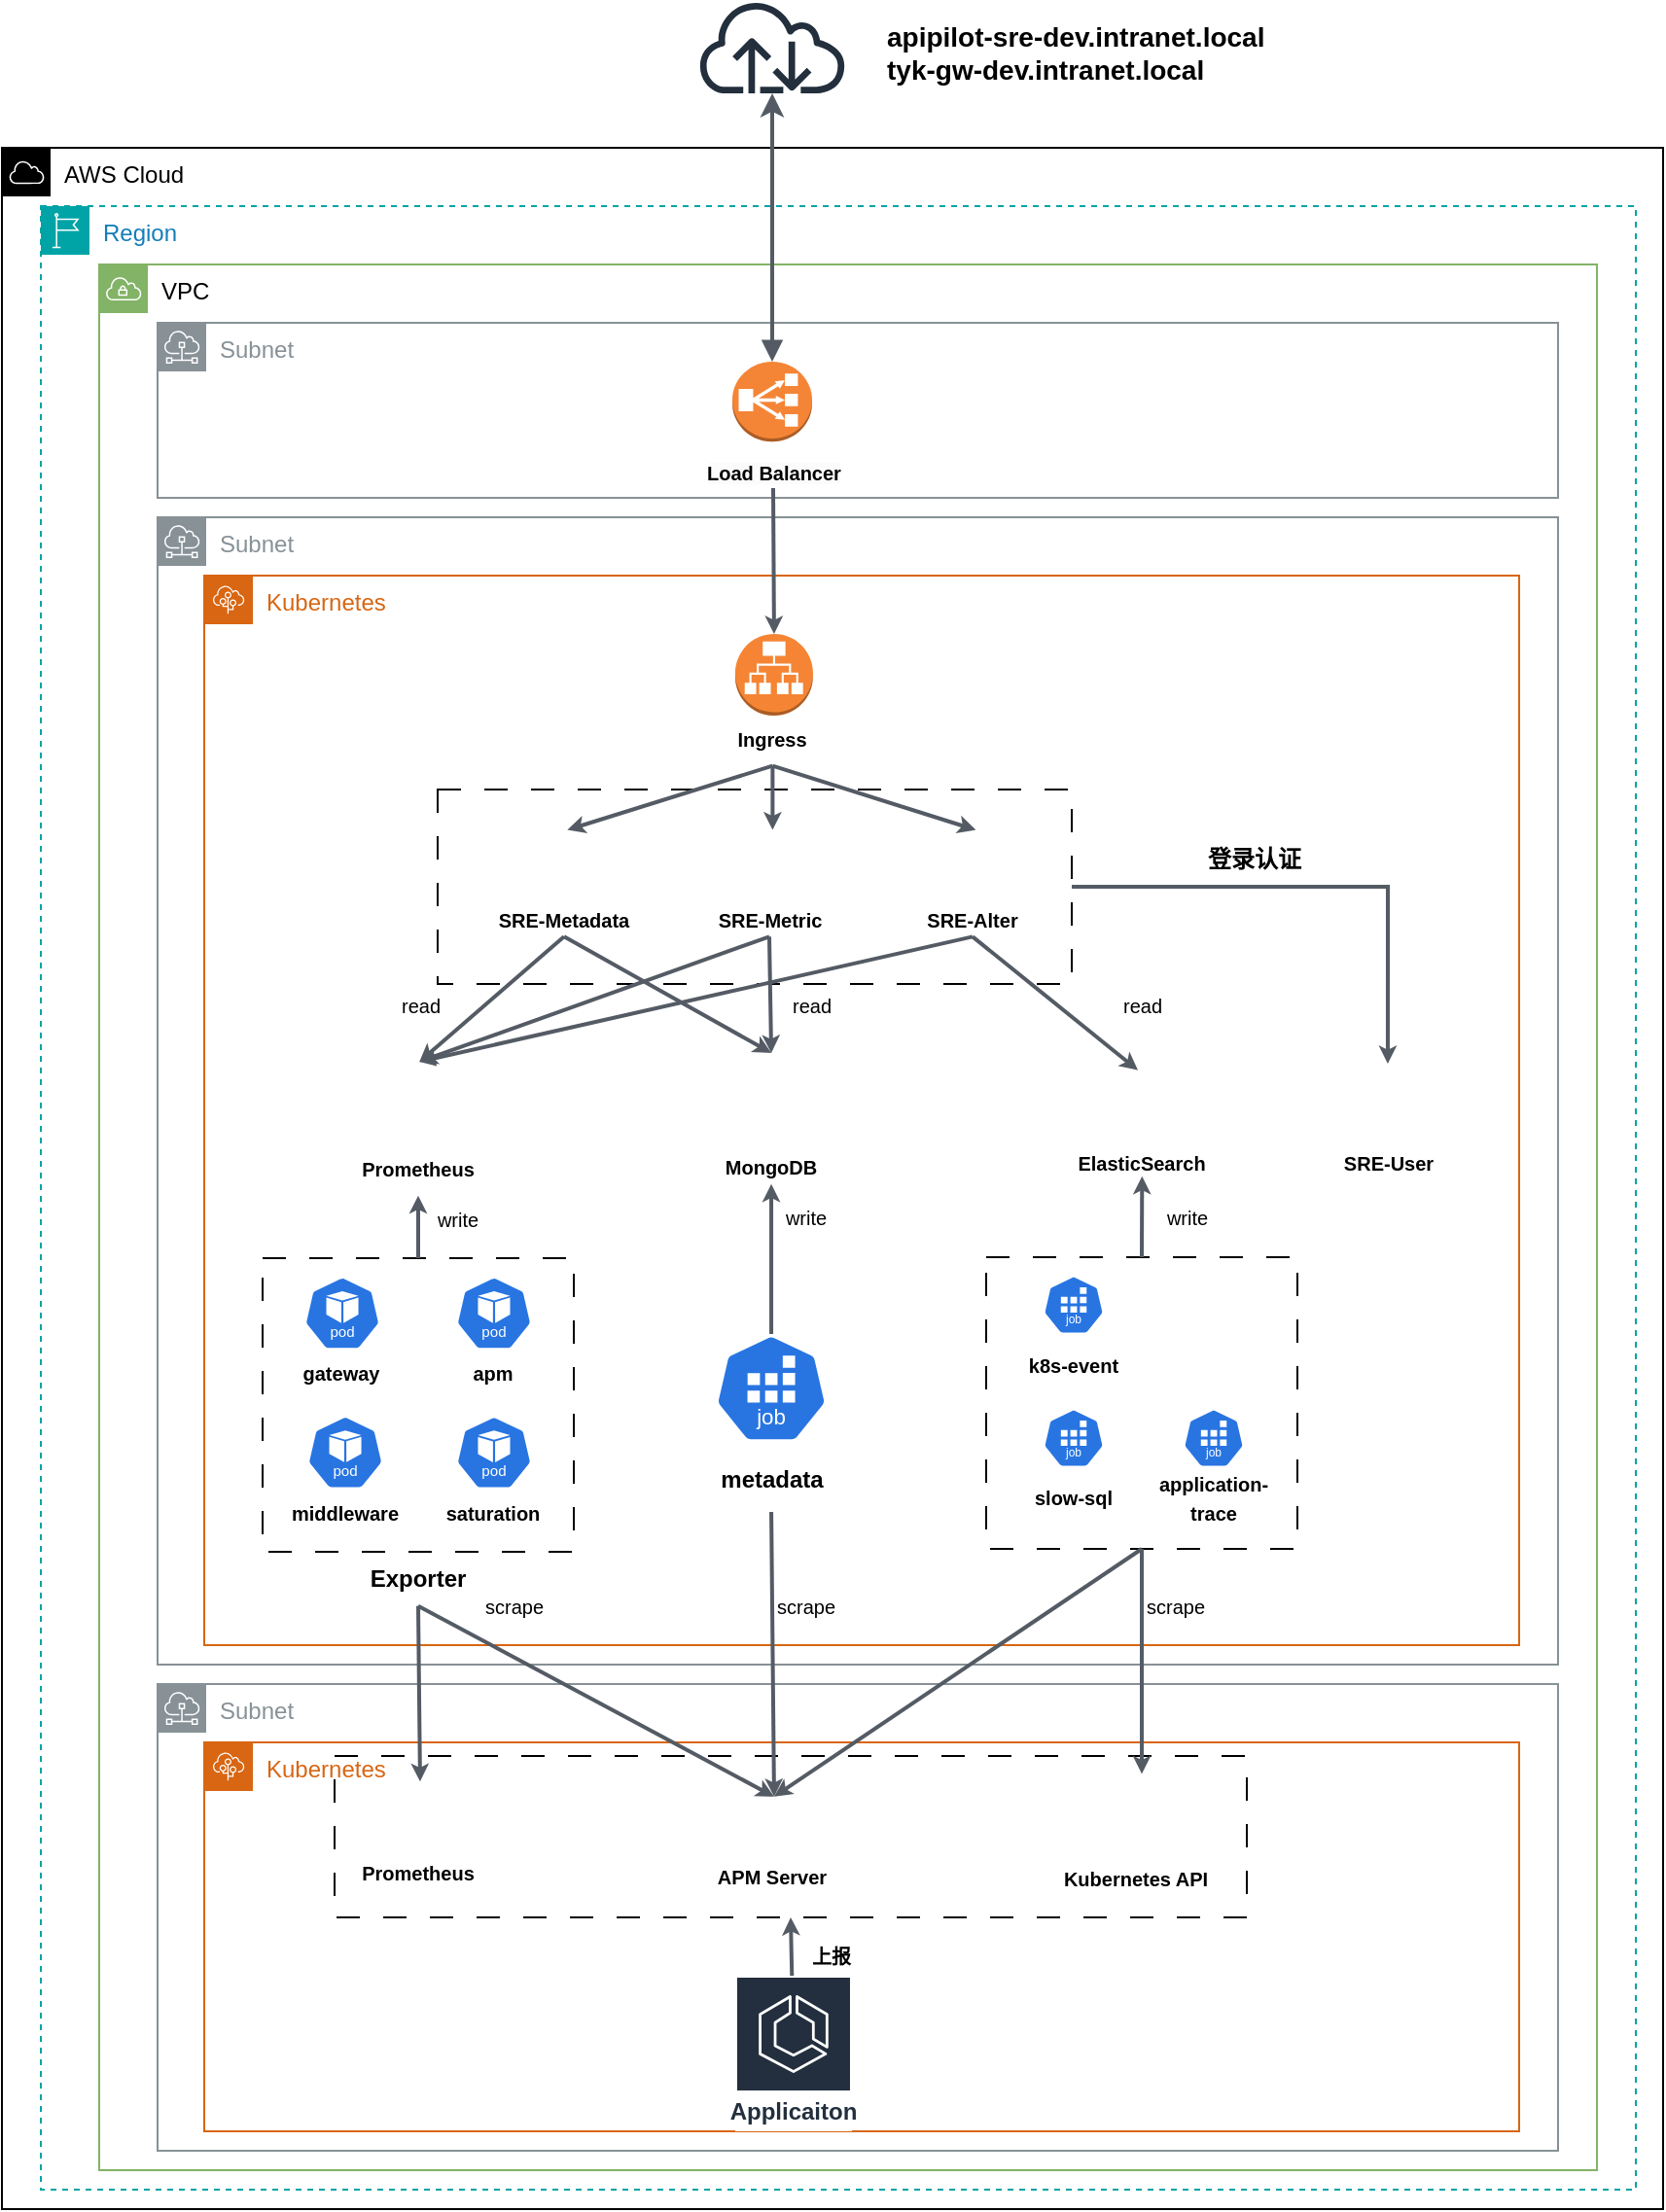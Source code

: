 <mxfile version="23.1.6" type="github" pages="2">
  <diagram name="第 1 页" id="2AvsECfpP-dpQy5CQ5yH">
    <mxGraphModel dx="1966" dy="1040" grid="1" gridSize="10" guides="1" tooltips="1" connect="1" arrows="1" fold="1" page="1" pageScale="1" pageWidth="827" pageHeight="1169" math="0" shadow="0">
      <root>
        <mxCell id="0" />
        <mxCell id="1" parent="0" />
        <mxCell id="D45DuEwmozY9MAPHDRq8-4" value="AWS Cloud" style="points=[[0,0],[0.25,0],[0.5,0],[0.75,0],[1,0],[1,0.25],[1,0.5],[1,0.75],[1,1],[0.75,1],[0.5,1],[0.25,1],[0,1],[0,0.75],[0,0.5],[0,0.25]];outlineConnect=0;html=1;whiteSpace=wrap;fontSize=12;fontStyle=0;container=1;pointerEvents=0;collapsible=0;recursiveResize=0;shape=mxgraph.aws4.group;grIcon=mxgraph.aws4.group_aws_cloud;verticalAlign=top;align=left;spacingLeft=30;dashed=0;" parent="1" vertex="1">
          <mxGeometry x="526" y="90" width="854" height="1060" as="geometry" />
        </mxCell>
        <mxCell id="D45DuEwmozY9MAPHDRq8-1" value="VPC" style="sketch=0;outlineConnect=0;html=1;whiteSpace=wrap;fontSize=12;fontStyle=0;shape=mxgraph.aws4.group;grIcon=mxgraph.aws4.group_vpc;strokeColor=#82b366;fillColor=none;verticalAlign=top;align=left;spacingLeft=30;dashed=0;" parent="D45DuEwmozY9MAPHDRq8-4" vertex="1">
          <mxGeometry x="50" y="60" width="770" height="980" as="geometry" />
        </mxCell>
        <mxCell id="GRSjZnAXTMxB1QKtdOID-134" value="Subnet" style="sketch=0;outlineConnect=0;gradientColor=none;html=1;whiteSpace=wrap;fontSize=12;fontStyle=0;shape=mxgraph.aws4.group;grIcon=mxgraph.aws4.group_subnet;strokeColor=#879196;fillColor=none;verticalAlign=top;align=left;spacingLeft=30;fontColor=#879196;dashed=0;" parent="D45DuEwmozY9MAPHDRq8-4" vertex="1">
          <mxGeometry x="80" y="790" width="720" height="240" as="geometry" />
        </mxCell>
        <mxCell id="GRSjZnAXTMxB1QKtdOID-184" value="" style="rounded=0;whiteSpace=wrap;html=1;fillColor=none;dashed=1;dashPattern=12 12;" parent="D45DuEwmozY9MAPHDRq8-4" vertex="1">
          <mxGeometry x="171" y="827" width="469" height="83" as="geometry" />
        </mxCell>
        <mxCell id="GRSjZnAXTMxB1QKtdOID-75" value="Kubernetes" style="points=[[0,0],[0.25,0],[0.5,0],[0.75,0],[1,0],[1,0.25],[1,0.5],[1,0.75],[1,1],[0.75,1],[0.5,1],[0.25,1],[0,1],[0,0.75],[0,0.5],[0,0.25]];outlineConnect=0;gradientColor=none;html=1;whiteSpace=wrap;fontSize=12;fontStyle=0;container=1;pointerEvents=0;collapsible=0;recursiveResize=0;shape=mxgraph.aws4.group;grIcon=mxgraph.aws4.group_elastic_beanstalk;strokeColor=#D86613;fillColor=none;verticalAlign=top;align=left;spacingLeft=30;fontColor=#D86613;dashed=0;" parent="D45DuEwmozY9MAPHDRq8-4" vertex="1">
          <mxGeometry x="104" y="820" width="676" height="200" as="geometry" />
        </mxCell>
        <mxCell id="GRSjZnAXTMxB1QKtdOID-122" value="" style="shape=image;verticalLabelPosition=bottom;labelBackgroundColor=default;verticalAlign=top;aspect=fixed;imageAspect=0;image=https://upload.wikimedia.org/wikipedia/commons/3/39/Kubernetes_logo_without_workmark.svg;" parent="D45DuEwmozY9MAPHDRq8-4" vertex="1">
          <mxGeometry x="564.06" y="836.19" width="43.89" height="42.61" as="geometry" />
        </mxCell>
        <mxCell id="D45DuEwmozY9MAPHDRq8-5" value="Region" style="points=[[0,0],[0.25,0],[0.5,0],[0.75,0],[1,0],[1,0.25],[1,0.5],[1,0.75],[1,1],[0.75,1],[0.5,1],[0.25,1],[0,1],[0,0.75],[0,0.5],[0,0.25]];outlineConnect=0;gradientColor=none;html=1;whiteSpace=wrap;fontSize=12;fontStyle=0;container=0;pointerEvents=0;collapsible=0;recursiveResize=0;shape=mxgraph.aws4.group;grIcon=mxgraph.aws4.group_region;strokeColor=#00A4A6;fillColor=none;verticalAlign=top;align=left;spacingLeft=30;fontColor=#147EBA;dashed=1;" parent="D45DuEwmozY9MAPHDRq8-4" vertex="1">
          <mxGeometry x="20" y="30" width="820" height="1020" as="geometry" />
        </mxCell>
        <mxCell id="GRSjZnAXTMxB1QKtdOID-70" value="Subnet" style="sketch=0;outlineConnect=0;gradientColor=none;html=1;whiteSpace=wrap;fontSize=12;fontStyle=0;shape=mxgraph.aws4.group;grIcon=mxgraph.aws4.group_subnet;strokeColor=#879196;fillColor=none;verticalAlign=top;align=left;spacingLeft=30;fontColor=#879196;dashed=0;" parent="D45DuEwmozY9MAPHDRq8-4" vertex="1">
          <mxGeometry x="80" y="190" width="720" height="590" as="geometry" />
        </mxCell>
        <mxCell id="GRSjZnAXTMxB1QKtdOID-107" value="" style="rounded=0;whiteSpace=wrap;html=1;dashed=1;dashPattern=12 12;fillColor=none;" parent="D45DuEwmozY9MAPHDRq8-4" vertex="1">
          <mxGeometry x="224" y="330" width="326" height="100" as="geometry" />
        </mxCell>
        <mxCell id="GRSjZnAXTMxB1QKtdOID-59" value="Subnet" style="sketch=0;outlineConnect=0;gradientColor=none;html=1;whiteSpace=wrap;fontSize=12;fontStyle=0;shape=mxgraph.aws4.group;grIcon=mxgraph.aws4.group_subnet;strokeColor=#879196;fillColor=none;verticalAlign=top;align=left;spacingLeft=30;fontColor=#879196;dashed=0;" parent="D45DuEwmozY9MAPHDRq8-4" vertex="1">
          <mxGeometry x="80" y="90" width="720" height="90" as="geometry" />
        </mxCell>
        <mxCell id="GRSjZnAXTMxB1QKtdOID-1" value="Kubernetes" style="points=[[0,0],[0.25,0],[0.5,0],[0.75,0],[1,0],[1,0.25],[1,0.5],[1,0.75],[1,1],[0.75,1],[0.5,1],[0.25,1],[0,1],[0,0.75],[0,0.5],[0,0.25]];outlineConnect=0;gradientColor=none;html=1;whiteSpace=wrap;fontSize=12;fontStyle=0;container=1;pointerEvents=0;collapsible=0;recursiveResize=0;shape=mxgraph.aws4.group;grIcon=mxgraph.aws4.group_elastic_beanstalk;strokeColor=#D86613;fillColor=none;verticalAlign=top;align=left;spacingLeft=30;fontColor=#D86613;dashed=0;" parent="D45DuEwmozY9MAPHDRq8-4" vertex="1">
          <mxGeometry x="104" y="220" width="676" height="550" as="geometry" />
        </mxCell>
        <mxCell id="D45DuEwmozY9MAPHDRq8-16" value="" style="group" parent="GRSjZnAXTMxB1QKtdOID-1" vertex="1" connectable="0">
          <mxGeometry x="80" y="250" width="62.51" height="62.89" as="geometry" />
        </mxCell>
        <mxCell id="D45DuEwmozY9MAPHDRq8-11" value="" style="shape=image;verticalLabelPosition=bottom;labelBackgroundColor=default;verticalAlign=top;aspect=fixed;imageAspect=0;image=https://upload.wikimedia.org/wikipedia/commons/thumb/3/38/Prometheus_software_logo.svg/775px-Prometheus_software_logo.svg.png;" parent="D45DuEwmozY9MAPHDRq8-16" vertex="1">
          <mxGeometry x="9.767" width="41.729" height="41.35" as="geometry" />
        </mxCell>
        <mxCell id="D45DuEwmozY9MAPHDRq8-17" value="" style="group" parent="GRSjZnAXTMxB1QKtdOID-1" vertex="1" connectable="0">
          <mxGeometry x="450" y="250" width="64.3" height="58.89" as="geometry" />
        </mxCell>
        <mxCell id="D45DuEwmozY9MAPHDRq8-13" value="" style="shape=image;verticalLabelPosition=bottom;labelBackgroundColor=default;verticalAlign=top;aspect=fixed;imageAspect=0;image=https://seeklogo.com/images/E/elasticsearch-logo-C75C4578EC-seeklogo.com.png;" parent="D45DuEwmozY9MAPHDRq8-17" vertex="1">
          <mxGeometry x="13.857" y="4.355" width="32.34" height="35.935" as="geometry" />
        </mxCell>
        <mxCell id="D45DuEwmozY9MAPHDRq8-15" value="&lt;b&gt;&lt;font style=&quot;font-size: 10px;&quot;&gt;ElasticSearch&lt;/font&gt;&lt;/b&gt;" style="text;html=1;align=center;verticalAlign=middle;whiteSpace=wrap;rounded=0;" parent="D45DuEwmozY9MAPHDRq8-17" vertex="1">
          <mxGeometry y="44.681" width="64.3" height="14.209" as="geometry" />
        </mxCell>
        <mxCell id="GRSjZnAXTMxB1QKtdOID-34" value="Prometheus" style="text;html=1;align=center;verticalAlign=middle;whiteSpace=wrap;rounded=0;fontStyle=1;fontSize=10;" parent="GRSjZnAXTMxB1QKtdOID-1" vertex="1">
          <mxGeometry x="70" y="291.0" width="80" height="27.82" as="geometry" />
        </mxCell>
        <mxCell id="GRSjZnAXTMxB1QKtdOID-142" value="" style="group" parent="GRSjZnAXTMxB1QKtdOID-1" vertex="1" connectable="0">
          <mxGeometry x="267.15" y="245.46" width="48.75" height="67.43" as="geometry" />
        </mxCell>
        <mxCell id="D45DuEwmozY9MAPHDRq8-44" value="MongoDB" style="text;html=1;align=center;verticalAlign=middle;whiteSpace=wrap;rounded=0;fontStyle=1;fontSize=10;container=0;" parent="GRSjZnAXTMxB1QKtdOID-142" vertex="1">
          <mxGeometry x="2.1" y="48.746" width="44.551" height="18.684" as="geometry" />
        </mxCell>
        <mxCell id="D45DuEwmozY9MAPHDRq8-42" value="" style="shape=image;verticalLabelPosition=bottom;labelBackgroundColor=default;verticalAlign=top;aspect=fixed;imageAspect=0;image=https://cdn.worldvectorlogo.com/logos/mongodb-icon-1.svg;container=0;" parent="GRSjZnAXTMxB1QKtdOID-142" vertex="1">
          <mxGeometry width="48.75" height="48.75" as="geometry" />
        </mxCell>
        <mxCell id="GRSjZnAXTMxB1QKtdOID-72" value="" style="group" parent="GRSjZnAXTMxB1QKtdOID-1" vertex="1" connectable="0">
          <mxGeometry x="241.55" y="390" width="99.96" height="91.49" as="geometry" />
        </mxCell>
        <mxCell id="D45DuEwmozY9MAPHDRq8-28" value="" style="aspect=fixed;sketch=0;html=1;dashed=0;whitespace=wrap;fillColor=#2875E2;strokeColor=#ffffff;points=[[0.005,0.63,0],[0.1,0.2,0],[0.9,0.2,0],[0.5,0,0],[0.995,0.63,0],[0.72,0.99,0],[0.5,1,0],[0.28,0.99,0]];shape=mxgraph.kubernetes.icon2;kubernetesLabel=1;prIcon=job" parent="GRSjZnAXTMxB1QKtdOID-72" vertex="1">
          <mxGeometry x="20.908" width="58.143" height="55.818" as="geometry" />
        </mxCell>
        <mxCell id="D45DuEwmozY9MAPHDRq8-29" value="metadata" style="text;html=1;align=center;verticalAlign=middle;whiteSpace=wrap;rounded=0;fontStyle=1" parent="GRSjZnAXTMxB1QKtdOID-72" vertex="1">
          <mxGeometry y="57.92" width="99.96" height="33.57" as="geometry" />
        </mxCell>
        <mxCell id="GRSjZnAXTMxB1QKtdOID-47" value="" style="html=1;endArrow=none;elbow=vertical;startArrow=classic;startFill=1;strokeColor=#545B64;rounded=0;entryX=0.5;entryY=0;entryDx=0;entryDy=0;exitX=0.5;exitY=1;exitDx=0;exitDy=0;entryPerimeter=0;strokeWidth=2;startSize=3;" parent="GRSjZnAXTMxB1QKtdOID-1" source="D45DuEwmozY9MAPHDRq8-44" target="D45DuEwmozY9MAPHDRq8-28" edge="1">
          <mxGeometry width="100" relative="1" as="geometry">
            <mxPoint x="260" y="153" as="sourcePoint" />
            <mxPoint x="260" y="241" as="targetPoint" />
          </mxGeometry>
        </mxCell>
        <mxCell id="GRSjZnAXTMxB1QKtdOID-193" value="&lt;span style=&quot;font-size: 10px;&quot;&gt;read&lt;/span&gt;" style="text;html=1;align=center;verticalAlign=middle;whiteSpace=wrap;rounded=0;" parent="GRSjZnAXTMxB1QKtdOID-1" vertex="1">
          <mxGeometry x="462.59" y="210" width="39.13" height="21" as="geometry" />
        </mxCell>
        <mxCell id="GRSjZnAXTMxB1QKtdOID-194" value="&lt;span style=&quot;font-size: 10px;&quot;&gt;read&lt;/span&gt;" style="text;html=1;align=center;verticalAlign=middle;whiteSpace=wrap;rounded=0;" parent="GRSjZnAXTMxB1QKtdOID-1" vertex="1">
          <mxGeometry x="91.69" y="210" width="39.13" height="21" as="geometry" />
        </mxCell>
        <mxCell id="D45DuEwmozY9MAPHDRq8-14" value="Ingress" style="text;html=1;align=center;verticalAlign=middle;whiteSpace=wrap;rounded=0;fontStyle=1;fontSize=10;" parent="GRSjZnAXTMxB1QKtdOID-1" vertex="1">
          <mxGeometry x="242.19" y="70" width="100" height="27.82" as="geometry" />
        </mxCell>
        <mxCell id="GRSjZnAXTMxB1QKtdOID-26" value="" style="group" parent="D45DuEwmozY9MAPHDRq8-4" vertex="1" connectable="0">
          <mxGeometry x="359.5" y="350.79" width="70" height="54.88" as="geometry" />
        </mxCell>
        <mxCell id="GRSjZnAXTMxB1QKtdOID-27" value="SRE-Metric" style="text;html=1;align=center;verticalAlign=middle;whiteSpace=wrap;rounded=0;fontStyle=1;fontSize=10;" parent="GRSjZnAXTMxB1QKtdOID-26" vertex="1">
          <mxGeometry y="36.89" width="70" height="17.99" as="geometry" />
        </mxCell>
        <mxCell id="GRSjZnAXTMxB1QKtdOID-28" value="" style="shape=image;verticalLabelPosition=bottom;labelBackgroundColor=default;verticalAlign=top;aspect=fixed;imageAspect=0;image=https://upload.wikimedia.org/wikipedia/commons/thumb/a/a7/React-icon.svg/512px-React-icon.svg.png;" parent="GRSjZnAXTMxB1QKtdOID-26" vertex="1">
          <mxGeometry x="16" width="41.38" height="35.968" as="geometry" />
        </mxCell>
        <mxCell id="GRSjZnAXTMxB1QKtdOID-29" value="" style="group" parent="D45DuEwmozY9MAPHDRq8-4" vertex="1" connectable="0">
          <mxGeometry x="464" y="350.79" width="70" height="54.88" as="geometry" />
        </mxCell>
        <mxCell id="GRSjZnAXTMxB1QKtdOID-30" value="SRE-Alter" style="text;html=1;align=center;verticalAlign=middle;whiteSpace=wrap;rounded=0;fontStyle=1;fontSize=10;" parent="GRSjZnAXTMxB1QKtdOID-29" vertex="1">
          <mxGeometry y="36.89" width="70" height="17.99" as="geometry" />
        </mxCell>
        <mxCell id="GRSjZnAXTMxB1QKtdOID-31" value="" style="shape=image;verticalLabelPosition=bottom;labelBackgroundColor=default;verticalAlign=top;aspect=fixed;imageAspect=0;image=https://upload.wikimedia.org/wikipedia/commons/thumb/a/a7/React-icon.svg/512px-React-icon.svg.png;" parent="GRSjZnAXTMxB1QKtdOID-29" vertex="1">
          <mxGeometry x="16" width="41.38" height="35.968" as="geometry" />
        </mxCell>
        <mxCell id="GRSjZnAXTMxB1QKtdOID-20" value="" style="html=1;endArrow=none;elbow=vertical;startArrow=classic;startFill=1;strokeColor=#545B64;rounded=0;entryX=0.5;entryY=1;entryDx=0;entryDy=0;exitX=0.5;exitY=0;exitDx=0;exitDy=0;strokeWidth=2;startSize=3;" parent="D45DuEwmozY9MAPHDRq8-4" source="D45DuEwmozY9MAPHDRq8-18" target="D45DuEwmozY9MAPHDRq8-14" edge="1">
          <mxGeometry width="100" relative="1" as="geometry">
            <mxPoint x="1004" y="230" as="sourcePoint" />
            <mxPoint x="1014" y="170" as="targetPoint" />
          </mxGeometry>
        </mxCell>
        <mxCell id="GRSjZnAXTMxB1QKtdOID-32" value="" style="html=1;endArrow=none;elbow=vertical;startArrow=classic;startFill=1;strokeColor=#545B64;rounded=0;entryX=0.5;entryY=1;entryDx=0;entryDy=0;exitX=0.5;exitY=0;exitDx=0;exitDy=0;strokeWidth=2;endSize=6;startSize=3;" parent="D45DuEwmozY9MAPHDRq8-4" source="GRSjZnAXTMxB1QKtdOID-28" target="D45DuEwmozY9MAPHDRq8-14" edge="1">
          <mxGeometry width="100" relative="1" as="geometry">
            <mxPoint x="844.31" y="266.89" as="sourcePoint" />
            <mxPoint x="933.31" y="214.89" as="targetPoint" />
          </mxGeometry>
        </mxCell>
        <mxCell id="GRSjZnAXTMxB1QKtdOID-33" value="" style="html=1;endArrow=none;elbow=vertical;startArrow=classic;startFill=1;strokeColor=#545B64;rounded=0;exitX=0.5;exitY=0;exitDx=0;exitDy=0;strokeWidth=2;startSize=3;entryX=0.5;entryY=1;entryDx=0;entryDy=0;" parent="D45DuEwmozY9MAPHDRq8-4" source="GRSjZnAXTMxB1QKtdOID-31" target="D45DuEwmozY9MAPHDRq8-14" edge="1">
          <mxGeometry width="100" relative="1" as="geometry">
            <mxPoint x="924" y="332" as="sourcePoint" />
            <mxPoint x="396" y="160" as="targetPoint" />
          </mxGeometry>
        </mxCell>
        <mxCell id="GRSjZnAXTMxB1QKtdOID-37" value="" style="html=1;endArrow=none;elbow=vertical;startArrow=classic;startFill=1;strokeColor=#545B64;rounded=0;entryX=0.5;entryY=1;entryDx=0;entryDy=0;exitX=0.5;exitY=0;exitDx=0;exitDy=0;strokeWidth=2;startSize=3;" parent="D45DuEwmozY9MAPHDRq8-4" source="D45DuEwmozY9MAPHDRq8-11" target="GRSjZnAXTMxB1QKtdOID-27" edge="1">
          <mxGeometry width="100" relative="1" as="geometry">
            <mxPoint x="1014" y="355.0" as="sourcePoint" />
            <mxPoint x="1015" y="303" as="targetPoint" />
          </mxGeometry>
        </mxCell>
        <mxCell id="GRSjZnAXTMxB1QKtdOID-38" value="" style="html=1;endArrow=none;elbow=vertical;startArrow=classic;startFill=1;strokeColor=#545B64;rounded=0;entryX=0.5;entryY=1;entryDx=0;entryDy=0;exitX=0.5;exitY=0;exitDx=0;exitDy=0;strokeWidth=2;startSize=3;" parent="D45DuEwmozY9MAPHDRq8-4" source="D45DuEwmozY9MAPHDRq8-11" target="D45DuEwmozY9MAPHDRq8-19" edge="1">
          <mxGeometry width="100" relative="1" as="geometry">
            <mxPoint x="1053.5" y="340.12" as="sourcePoint" />
            <mxPoint x="437.5" y="260.12" as="targetPoint" />
          </mxGeometry>
        </mxCell>
        <mxCell id="GRSjZnAXTMxB1QKtdOID-41" value="" style="html=1;endArrow=none;elbow=vertical;startArrow=block;startFill=1;strokeColor=#545B64;rounded=0;entryX=0.5;entryY=1;entryDx=0;entryDy=0;exitX=0.5;exitY=0;exitDx=0;exitDy=0;strokeWidth=2;startSize=3;" parent="D45DuEwmozY9MAPHDRq8-4" source="D45DuEwmozY9MAPHDRq8-11" target="GRSjZnAXTMxB1QKtdOID-30" edge="1">
          <mxGeometry width="100" relative="1" as="geometry">
            <mxPoint x="540" y="442" as="sourcePoint" />
            <mxPoint x="454" y="275" as="targetPoint" />
          </mxGeometry>
        </mxCell>
        <mxCell id="GRSjZnAXTMxB1QKtdOID-49" value="" style="group" parent="D45DuEwmozY9MAPHDRq8-4" vertex="1" connectable="0">
          <mxGeometry x="499" y="570.49" width="168" height="170" as="geometry" />
        </mxCell>
        <mxCell id="GRSjZnAXTMxB1QKtdOID-48" value="" style="rounded=0;whiteSpace=wrap;html=1;dashed=1;dashPattern=12 12;" parent="GRSjZnAXTMxB1QKtdOID-49" vertex="1">
          <mxGeometry x="7" width="160" height="150" as="geometry" />
        </mxCell>
        <mxCell id="GRSjZnAXTMxB1QKtdOID-9" value="" style="group" parent="GRSjZnAXTMxB1QKtdOID-49" vertex="1" connectable="0">
          <mxGeometry x="25" y="78" width="54" height="55.82" as="geometry" />
        </mxCell>
        <mxCell id="GRSjZnAXTMxB1QKtdOID-10" value="" style="aspect=fixed;sketch=0;html=1;dashed=0;whitespace=wrap;fillColor=#2875E2;strokeColor=#ffffff;points=[[0.005,0.63,0],[0.1,0.2,0],[0.9,0.2,0],[0.5,0,0],[0.995,0.63,0],[0.72,0.99,0],[0.5,1,0],[0.28,0.99,0]];shape=mxgraph.kubernetes.icon2;kubernetesLabel=1;prIcon=job" parent="GRSjZnAXTMxB1QKtdOID-9" vertex="1">
          <mxGeometry x="11.295" width="31.41" height="30.154" as="geometry" />
        </mxCell>
        <mxCell id="GRSjZnAXTMxB1QKtdOID-11" value="slow-sql" style="text;html=1;align=center;verticalAlign=middle;whiteSpace=wrap;rounded=0;fontStyle=1;fontSize=10;" parent="GRSjZnAXTMxB1QKtdOID-9" vertex="1">
          <mxGeometry y="35.338" width="54.0" height="20.482" as="geometry" />
        </mxCell>
        <mxCell id="GRSjZnAXTMxB1QKtdOID-12" value="" style="group" parent="GRSjZnAXTMxB1QKtdOID-49" vertex="1" connectable="0">
          <mxGeometry x="97" y="78" width="54" height="55.82" as="geometry" />
        </mxCell>
        <mxCell id="GRSjZnAXTMxB1QKtdOID-13" value="" style="aspect=fixed;sketch=0;html=1;dashed=0;whitespace=wrap;fillColor=#2875E2;strokeColor=#ffffff;points=[[0.005,0.63,0],[0.1,0.2,0],[0.9,0.2,0],[0.5,0,0],[0.995,0.63,0],[0.72,0.99,0],[0.5,1,0],[0.28,0.99,0]];shape=mxgraph.kubernetes.icon2;kubernetesLabel=1;prIcon=job" parent="GRSjZnAXTMxB1QKtdOID-12" vertex="1">
          <mxGeometry x="11.295" width="31.41" height="30.154" as="geometry" />
        </mxCell>
        <mxCell id="GRSjZnAXTMxB1QKtdOID-14" value="&lt;font style=&quot;font-size: 10px;&quot;&gt;application- trace&lt;/font&gt;" style="text;html=1;align=center;verticalAlign=middle;whiteSpace=wrap;rounded=0;fontStyle=1" parent="GRSjZnAXTMxB1QKtdOID-12" vertex="1">
          <mxGeometry y="35.338" width="54.0" height="20.482" as="geometry" />
        </mxCell>
        <mxCell id="GRSjZnAXTMxB1QKtdOID-157" value="" style="group" parent="GRSjZnAXTMxB1QKtdOID-49" vertex="1" connectable="0">
          <mxGeometry x="25" y="9.51" width="54" height="55.82" as="geometry" />
        </mxCell>
        <mxCell id="GRSjZnAXTMxB1QKtdOID-158" value="" style="aspect=fixed;sketch=0;html=1;dashed=0;whitespace=wrap;fillColor=#2875E2;strokeColor=#ffffff;points=[[0.005,0.63,0],[0.1,0.2,0],[0.9,0.2,0],[0.5,0,0],[0.995,0.63,0],[0.72,0.99,0],[0.5,1,0],[0.28,0.99,0]];shape=mxgraph.kubernetes.icon2;kubernetesLabel=1;prIcon=job" parent="GRSjZnAXTMxB1QKtdOID-157" vertex="1">
          <mxGeometry x="11.295" width="31.41" height="30.154" as="geometry" />
        </mxCell>
        <mxCell id="GRSjZnAXTMxB1QKtdOID-159" value="k8s-event" style="text;html=1;align=center;verticalAlign=middle;whiteSpace=wrap;rounded=0;fontStyle=1;fontSize=10;" parent="GRSjZnAXTMxB1QKtdOID-157" vertex="1">
          <mxGeometry y="35.338" width="54.0" height="20.482" as="geometry" />
        </mxCell>
        <mxCell id="GRSjZnAXTMxB1QKtdOID-51" value="" style="html=1;endArrow=none;elbow=vertical;startArrow=classic;startFill=1;strokeColor=#545B64;rounded=0;entryX=0.5;entryY=0;entryDx=0;entryDy=0;exitX=0.5;exitY=1;exitDx=0;exitDy=0;strokeWidth=2;startSize=3;" parent="D45DuEwmozY9MAPHDRq8-4" source="D45DuEwmozY9MAPHDRq8-15" target="GRSjZnAXTMxB1QKtdOID-48" edge="1">
          <mxGeometry width="100" relative="1" as="geometry">
            <mxPoint x="877" y="350" as="sourcePoint" />
            <mxPoint x="427" y="461.45" as="targetPoint" />
          </mxGeometry>
        </mxCell>
        <mxCell id="GRSjZnAXTMxB1QKtdOID-54" value="" style="group;fontSize=10;" parent="D45DuEwmozY9MAPHDRq8-4" vertex="1" connectable="0">
          <mxGeometry x="244" y="350.79" width="90" height="54.88" as="geometry" />
        </mxCell>
        <mxCell id="GRSjZnAXTMxB1QKtdOID-25" value="" style="group" parent="GRSjZnAXTMxB1QKtdOID-54" vertex="1" connectable="0">
          <mxGeometry x="10" width="70" height="54.88" as="geometry" />
        </mxCell>
        <mxCell id="D45DuEwmozY9MAPHDRq8-18" value="" style="shape=image;verticalLabelPosition=bottom;labelBackgroundColor=default;verticalAlign=top;aspect=fixed;imageAspect=0;image=https://upload.wikimedia.org/wikipedia/commons/thumb/a/a7/React-icon.svg/512px-React-icon.svg.png;" parent="GRSjZnAXTMxB1QKtdOID-25" vertex="1">
          <mxGeometry x="16" width="41.38" height="35.968" as="geometry" />
        </mxCell>
        <mxCell id="D45DuEwmozY9MAPHDRq8-19" value="SRE-Metadata" style="text;html=1;align=center;verticalAlign=middle;whiteSpace=wrap;rounded=0;fontStyle=1;fontSize=10;" parent="GRSjZnAXTMxB1QKtdOID-54" vertex="1">
          <mxGeometry y="36.89" width="90" height="17.99" as="geometry" />
        </mxCell>
        <mxCell id="GRSjZnAXTMxB1QKtdOID-44" value="Exporter" style="text;html=1;align=center;verticalAlign=middle;whiteSpace=wrap;rounded=0;fontStyle=1" parent="D45DuEwmozY9MAPHDRq8-4" vertex="1">
          <mxGeometry x="171.02" y="722" width="85.96" height="27.82" as="geometry" />
        </mxCell>
        <mxCell id="GRSjZnAXTMxB1QKtdOID-68" value="" style="group" parent="D45DuEwmozY9MAPHDRq8-4" vertex="1" connectable="0">
          <mxGeometry x="690" y="471" width="64" height="57.83" as="geometry" />
        </mxCell>
        <mxCell id="GRSjZnAXTMxB1QKtdOID-64" value="" style="shape=image;verticalLabelPosition=bottom;labelBackgroundColor=default;verticalAlign=top;aspect=fixed;imageAspect=0;image=https://casdoor.org/img/casdoor.png;" parent="GRSjZnAXTMxB1QKtdOID-68" vertex="1">
          <mxGeometry width="44.948" height="44.948" as="geometry" />
        </mxCell>
        <mxCell id="GRSjZnAXTMxB1QKtdOID-56" value="&lt;font style=&quot;font-size: 10px;&quot;&gt;SRE-User&lt;/font&gt;" style="text;html=1;align=center;verticalAlign=middle;whiteSpace=wrap;rounded=0;fontStyle=1" parent="GRSjZnAXTMxB1QKtdOID-68" vertex="1">
          <mxGeometry x="-8.571" y="44.081" width="64" height="13.749" as="geometry" />
        </mxCell>
        <mxCell id="GRSjZnAXTMxB1QKtdOID-71" value="" style="group" parent="D45DuEwmozY9MAPHDRq8-4" vertex="1" connectable="0">
          <mxGeometry x="134" y="571" width="160" height="151" as="geometry" />
        </mxCell>
        <mxCell id="GRSjZnAXTMxB1QKtdOID-42" value="" style="rounded=0;whiteSpace=wrap;html=1;dashed=1;dashPattern=12 12;" parent="GRSjZnAXTMxB1QKtdOID-71" vertex="1">
          <mxGeometry width="160" height="151" as="geometry" />
        </mxCell>
        <mxCell id="GRSjZnAXTMxB1QKtdOID-58" value="" style="group" parent="GRSjZnAXTMxB1QKtdOID-71" vertex="1" connectable="0">
          <mxGeometry x="8.49" y="9.41" width="143.02" height="132.18" as="geometry" />
        </mxCell>
        <mxCell id="GRSjZnAXTMxB1QKtdOID-7" value="" style="group" parent="GRSjZnAXTMxB1QKtdOID-58" vertex="1" connectable="0">
          <mxGeometry x="1.51" y="71.593" width="65.041" height="60.507" as="geometry" />
        </mxCell>
        <mxCell id="D45DuEwmozY9MAPHDRq8-24" value="&lt;font style=&quot;font-size: 10px;&quot;&gt;middleware&lt;/font&gt;" style="text;html=1;align=center;verticalAlign=middle;whiteSpace=wrap;rounded=0;fontStyle=1" parent="GRSjZnAXTMxB1QKtdOID-7" vertex="1">
          <mxGeometry y="38.876" width="65.041" height="21.631" as="geometry" />
        </mxCell>
        <mxCell id="D45DuEwmozY9MAPHDRq8-25" value="" style="aspect=fixed;sketch=0;html=1;dashed=0;whitespace=wrap;fillColor=#2875E2;strokeColor=#ffffff;points=[[0.005,0.63,0],[0.1,0.2,0],[0.9,0.2,0],[0.5,0,0],[0.995,0.63,0],[0.72,0.99,0],[0.5,1,0],[0.28,0.99,0]];shape=mxgraph.kubernetes.icon2;kubernetesLabel=1;prIcon=pod" parent="GRSjZnAXTMxB1QKtdOID-7" vertex="1">
          <mxGeometry x="12.817" width="39.406" height="37.832" as="geometry" />
        </mxCell>
        <mxCell id="GRSjZnAXTMxB1QKtdOID-8" value="" style="group" parent="GRSjZnAXTMxB1QKtdOID-58" vertex="1" connectable="0">
          <mxGeometry width="143.02" height="132.18" as="geometry" />
        </mxCell>
        <mxCell id="D45DuEwmozY9MAPHDRq8-8" value="" style="aspect=fixed;sketch=0;html=1;dashed=0;whitespace=wrap;fillColor=#2875E2;strokeColor=#ffffff;points=[[0.005,0.63,0],[0.1,0.2,0],[0.9,0.2,0],[0.5,0,0],[0.995,0.63,0],[0.72,0.99,0],[0.5,1,0],[0.28,0.99,0]];shape=mxgraph.kubernetes.icon2;kubernetesLabel=1;prIcon=pod" parent="GRSjZnAXTMxB1QKtdOID-8" vertex="1">
          <mxGeometry x="90.797" width="39.406" height="37.832" as="geometry" />
        </mxCell>
        <mxCell id="D45DuEwmozY9MAPHDRq8-21" value="&lt;font style=&quot;font-size: 10px;&quot;&gt;apm&lt;/font&gt;" style="text;html=1;align=center;verticalAlign=middle;whiteSpace=wrap;rounded=0;fontStyle=1" parent="GRSjZnAXTMxB1QKtdOID-8" vertex="1">
          <mxGeometry x="77.979" y="38.876" width="65.041" height="21.631" as="geometry" />
        </mxCell>
        <mxCell id="D45DuEwmozY9MAPHDRq8-22" value="&lt;font style=&quot;font-size: 10px;&quot;&gt;saturation&lt;/font&gt;" style="text;html=1;align=center;verticalAlign=middle;whiteSpace=wrap;rounded=0;fontStyle=1" parent="GRSjZnAXTMxB1QKtdOID-8" vertex="1">
          <mxGeometry x="77.979" y="110.549" width="65.041" height="21.631" as="geometry" />
        </mxCell>
        <mxCell id="D45DuEwmozY9MAPHDRq8-23" value="" style="aspect=fixed;sketch=0;html=1;dashed=0;whitespace=wrap;fillColor=#2875E2;strokeColor=#ffffff;points=[[0.005,0.63,0],[0.1,0.2,0],[0.9,0.2,0],[0.5,0,0],[0.995,0.63,0],[0.72,0.99,0],[0.5,1,0],[0.28,0.99,0]];shape=mxgraph.kubernetes.icon2;kubernetesLabel=1;prIcon=pod" parent="GRSjZnAXTMxB1QKtdOID-8" vertex="1">
          <mxGeometry x="90.797" y="71.673" width="39.406" height="37.832" as="geometry" />
        </mxCell>
        <mxCell id="D45DuEwmozY9MAPHDRq8-26" value="gateway" style="text;html=1;align=center;verticalAlign=middle;whiteSpace=wrap;rounded=0;fontStyle=1;fontSize=10;" parent="GRSjZnAXTMxB1QKtdOID-8" vertex="1">
          <mxGeometry y="38.876" width="65.041" height="21.631" as="geometry" />
        </mxCell>
        <mxCell id="D45DuEwmozY9MAPHDRq8-27" value="" style="aspect=fixed;sketch=0;html=1;dashed=0;whitespace=wrap;fillColor=#2875E2;strokeColor=#ffffff;points=[[0.005,0.63,0],[0.1,0.2,0],[0.9,0.2,0],[0.5,0,0],[0.995,0.63,0],[0.72,0.99,0],[0.5,1,0],[0.28,0.99,0]];shape=mxgraph.kubernetes.icon2;kubernetesLabel=1;prIcon=pod" parent="GRSjZnAXTMxB1QKtdOID-8" vertex="1">
          <mxGeometry x="12.817" width="39.406" height="37.832" as="geometry" />
        </mxCell>
        <mxCell id="GRSjZnAXTMxB1QKtdOID-46" value="" style="html=1;endArrow=none;elbow=vertical;startArrow=classic;startFill=1;strokeColor=#545B64;rounded=0;entryX=0.5;entryY=0;entryDx=0;entryDy=0;strokeWidth=2;exitX=0.5;exitY=1;exitDx=0;exitDy=0;startSize=3;" parent="D45DuEwmozY9MAPHDRq8-4" source="GRSjZnAXTMxB1QKtdOID-34" target="GRSjZnAXTMxB1QKtdOID-42" edge="1">
          <mxGeometry width="100" relative="1" as="geometry">
            <mxPoint x="221.531" y="538.82" as="sourcePoint" />
            <mxPoint x="235.49" y="457.12" as="targetPoint" />
          </mxGeometry>
        </mxCell>
        <mxCell id="GRSjZnAXTMxB1QKtdOID-109" value="&lt;b style=&quot;font-size: 12px;&quot;&gt;&lt;font style=&quot;font-size: 12px;&quot;&gt;登录认证&lt;/font&gt;&lt;/b&gt;" style="text;html=1;align=center;verticalAlign=middle;whiteSpace=wrap;rounded=0;fontSize=12;" parent="D45DuEwmozY9MAPHDRq8-4" vertex="1">
          <mxGeometry x="614" y="350.79" width="60" height="30" as="geometry" />
        </mxCell>
        <mxCell id="GRSjZnAXTMxB1QKtdOID-114" value="" style="html=1;endArrow=none;elbow=vertical;startArrow=classic;startFill=1;strokeColor=#545B64;rounded=0;exitX=0.5;exitY=0;exitDx=0;exitDy=0;strokeWidth=2;entryX=0.5;entryY=1;entryDx=0;entryDy=0;startSize=3;" parent="D45DuEwmozY9MAPHDRq8-4" source="D45DuEwmozY9MAPHDRq8-13" target="GRSjZnAXTMxB1QKtdOID-30" edge="1">
          <mxGeometry width="100" relative="1" as="geometry">
            <mxPoint x="605.5" y="466.54" as="sourcePoint" />
            <mxPoint x="604.5" y="383.54" as="targetPoint" />
          </mxGeometry>
        </mxCell>
        <mxCell id="GRSjZnAXTMxB1QKtdOID-120" value="" style="html=1;endArrow=none;elbow=vertical;startArrow=classic;startFill=1;strokeColor=#545B64;rounded=0;exitX=0.5;exitY=0;exitDx=0;exitDy=0;strokeWidth=2;edgeStyle=orthogonalEdgeStyle;entryX=1;entryY=0.5;entryDx=0;entryDy=0;startSize=3;" parent="D45DuEwmozY9MAPHDRq8-4" source="GRSjZnAXTMxB1QKtdOID-64" target="GRSjZnAXTMxB1QKtdOID-107" edge="1">
          <mxGeometry width="100" relative="1" as="geometry">
            <mxPoint x="484.49" y="518" as="sourcePoint" />
            <mxPoint x="660.49" y="360" as="targetPoint" />
          </mxGeometry>
        </mxCell>
        <mxCell id="GRSjZnAXTMxB1QKtdOID-119" value="&lt;font style=&quot;font-size: 12px;&quot;&gt;&lt;br&gt;Applicaiton&lt;/font&gt;" style="sketch=0;outlineConnect=0;fontColor=#232F3E;gradientColor=none;strokeColor=#ffffff;fillColor=#232F3E;dashed=0;verticalLabelPosition=middle;verticalAlign=bottom;align=center;html=1;whiteSpace=wrap;fontSize=10;fontStyle=1;spacing=3;shape=mxgraph.aws4.productIcon;prIcon=mxgraph.aws4.ecs;" parent="D45DuEwmozY9MAPHDRq8-4" vertex="1">
          <mxGeometry x="376.97" y="940" width="60.02" height="80" as="geometry" />
        </mxCell>
        <mxCell id="GRSjZnAXTMxB1QKtdOID-36" value="" style="html=1;endArrow=none;elbow=vertical;startArrow=classic;startFill=1;strokeColor=#545B64;rounded=0;entryX=0.5;entryY=1;entryDx=0;entryDy=0;exitX=0.5;exitY=0;exitDx=0;exitDy=0;strokeWidth=2;startSize=3;" parent="D45DuEwmozY9MAPHDRq8-4" source="D45DuEwmozY9MAPHDRq8-42" target="D45DuEwmozY9MAPHDRq8-19" edge="1">
          <mxGeometry width="100" relative="1" as="geometry">
            <mxPoint x="913.81" y="302.18" as="sourcePoint" />
            <mxPoint x="914.81" y="250.18" as="targetPoint" />
          </mxGeometry>
        </mxCell>
        <mxCell id="GRSjZnAXTMxB1QKtdOID-39" value="" style="html=1;endArrow=none;elbow=vertical;startArrow=classic;startFill=1;strokeColor=#545B64;rounded=0;entryX=0.5;entryY=1;entryDx=0;entryDy=0;exitX=0.5;exitY=0;exitDx=0;exitDy=0;strokeWidth=2;startSize=3;" parent="D45DuEwmozY9MAPHDRq8-4" source="D45DuEwmozY9MAPHDRq8-42" target="GRSjZnAXTMxB1QKtdOID-27" edge="1">
          <mxGeometry width="100" relative="1" as="geometry">
            <mxPoint x="1076" y="330.0" as="sourcePoint" />
            <mxPoint x="460" y="250" as="targetPoint" />
          </mxGeometry>
        </mxCell>
        <mxCell id="GRSjZnAXTMxB1QKtdOID-144" value="" style="html=1;endArrow=none;elbow=vertical;startArrow=classic;startFill=1;strokeColor=#545B64;rounded=0;entryX=0.5;entryY=1;entryDx=0;entryDy=0;exitX=0.5;exitY=0;exitDx=0;exitDy=0;strokeWidth=2;startSize=3;endSize=0;endFill=0;" parent="D45DuEwmozY9MAPHDRq8-4" source="GRSjZnAXTMxB1QKtdOID-90" target="GRSjZnAXTMxB1QKtdOID-44" edge="1">
          <mxGeometry width="100" relative="1" as="geometry">
            <mxPoint x="329.22" y="799.33" as="sourcePoint" />
            <mxPoint x="222.22" y="720.33" as="targetPoint" />
          </mxGeometry>
        </mxCell>
        <mxCell id="GRSjZnAXTMxB1QKtdOID-85" value="&lt;font style=&quot;font-size: 10px;&quot;&gt;Prometheus&lt;/font&gt;" style="text;html=1;align=center;verticalAlign=middle;whiteSpace=wrap;rounded=0;fontStyle=1" parent="D45DuEwmozY9MAPHDRq8-4" vertex="1">
          <mxGeometry x="174" y="872.8" width="80" height="27.82" as="geometry" />
        </mxCell>
        <mxCell id="GRSjZnAXTMxB1QKtdOID-77" value="" style="shape=image;verticalLabelPosition=bottom;labelBackgroundColor=default;verticalAlign=top;aspect=fixed;imageAspect=0;image=https://upload.wikimedia.org/wikipedia/commons/thumb/3/38/Prometheus_software_logo.svg/775px-Prometheus_software_logo.svg.png;" parent="D45DuEwmozY9MAPHDRq8-4" vertex="1">
          <mxGeometry x="195.47" y="840.14" width="39.01" height="38.66" as="geometry" />
        </mxCell>
        <mxCell id="GRSjZnAXTMxB1QKtdOID-145" value="" style="html=1;endArrow=none;elbow=vertical;startArrow=classic;startFill=1;strokeColor=#545B64;rounded=0;entryX=0.5;entryY=1;entryDx=0;entryDy=0;exitX=0.5;exitY=0;exitDx=0;exitDy=0;strokeWidth=2;startSize=3;endSize=0;endFill=0;" parent="D45DuEwmozY9MAPHDRq8-4" source="GRSjZnAXTMxB1QKtdOID-77" target="GRSjZnAXTMxB1QKtdOID-44" edge="1">
          <mxGeometry width="100" relative="1" as="geometry">
            <mxPoint x="934.48" y="650.18" as="sourcePoint" />
            <mxPoint x="754.48" y="520.18" as="targetPoint" />
          </mxGeometry>
        </mxCell>
        <mxCell id="GRSjZnAXTMxB1QKtdOID-153" value="" style="html=1;endArrow=none;elbow=vertical;startArrow=classic;startFill=1;strokeColor=#545B64;rounded=0;entryX=0.5;entryY=1;entryDx=0;entryDy=0;exitX=0.5;exitY=0;exitDx=0;exitDy=0;strokeWidth=2;startSize=3;endSize=0;endFill=0;" parent="D45DuEwmozY9MAPHDRq8-4" source="GRSjZnAXTMxB1QKtdOID-122" target="GRSjZnAXTMxB1QKtdOID-48" edge="1">
          <mxGeometry width="100" relative="1" as="geometry">
            <mxPoint x="564" y="820.67" as="sourcePoint" />
            <mxPoint x="384" y="690.67" as="targetPoint" />
          </mxGeometry>
        </mxCell>
        <mxCell id="GRSjZnAXTMxB1QKtdOID-155" value="" style="html=1;endArrow=none;elbow=vertical;startArrow=classic;startFill=1;strokeColor=#545B64;rounded=0;entryX=0.5;entryY=1;entryDx=0;entryDy=0;exitX=0.5;exitY=0;exitDx=0;exitDy=0;strokeWidth=2;startSize=3;endSize=0;endFill=0;" parent="D45DuEwmozY9MAPHDRq8-4" source="GRSjZnAXTMxB1QKtdOID-90" target="D45DuEwmozY9MAPHDRq8-29" edge="1">
          <mxGeometry width="100" relative="1" as="geometry">
            <mxPoint x="574" y="810.18" as="sourcePoint" />
            <mxPoint x="394" y="680.18" as="targetPoint" />
          </mxGeometry>
        </mxCell>
        <mxCell id="GRSjZnAXTMxB1QKtdOID-90" value="" style="shape=image;verticalLabelPosition=bottom;labelBackgroundColor=default;verticalAlign=top;aspect=fixed;imageAspect=0;image=https://skywalking.apache.org/images/logo.svg;" parent="D45DuEwmozY9MAPHDRq8-4" vertex="1">
          <mxGeometry x="331.23" y="847.91" width="131.5" height="31.12" as="geometry" />
        </mxCell>
        <mxCell id="GRSjZnAXTMxB1QKtdOID-139" value="Kubernetes API" style="text;html=1;align=center;verticalAlign=middle;whiteSpace=wrap;rounded=0;fontStyle=1;fontSize=10;" parent="D45DuEwmozY9MAPHDRq8-4" vertex="1">
          <mxGeometry x="540.02" y="877.75" width="85.96" height="25.25" as="geometry" />
        </mxCell>
        <mxCell id="GRSjZnAXTMxB1QKtdOID-163" value="&lt;font style=&quot;font-size: 10px;&quot;&gt;write&lt;/font&gt;" style="text;html=1;align=center;verticalAlign=middle;whiteSpace=wrap;rounded=0;" parent="D45DuEwmozY9MAPHDRq8-4" vertex="1">
          <mxGeometry x="394" y="539.49" width="39.13" height="21" as="geometry" />
        </mxCell>
        <mxCell id="GRSjZnAXTMxB1QKtdOID-164" value="&lt;font style=&quot;font-size: 10px;&quot;&gt;write&lt;/font&gt;" style="text;html=1;align=center;verticalAlign=middle;whiteSpace=wrap;rounded=0;" parent="D45DuEwmozY9MAPHDRq8-4" vertex="1">
          <mxGeometry x="214.87" y="540" width="39.13" height="21" as="geometry" />
        </mxCell>
        <mxCell id="GRSjZnAXTMxB1QKtdOID-165" value="&lt;font style=&quot;font-size: 10px;&quot;&gt;write&lt;/font&gt;" style="text;html=1;align=center;verticalAlign=middle;whiteSpace=wrap;rounded=0;" parent="D45DuEwmozY9MAPHDRq8-4" vertex="1">
          <mxGeometry x="590" y="539.49" width="39.13" height="21" as="geometry" />
        </mxCell>
        <mxCell id="GRSjZnAXTMxB1QKtdOID-168" value="&lt;font style=&quot;font-size: 10px;&quot;&gt;scrape&lt;/font&gt;" style="text;html=1;align=center;verticalAlign=middle;whiteSpace=wrap;rounded=0;" parent="D45DuEwmozY9MAPHDRq8-4" vertex="1">
          <mxGeometry x="584" y="739" width="39.13" height="21" as="geometry" />
        </mxCell>
        <mxCell id="GRSjZnAXTMxB1QKtdOID-167" value="&lt;font style=&quot;font-size: 10px;&quot;&gt;scrape&lt;/font&gt;" style="text;html=1;align=center;verticalAlign=middle;whiteSpace=wrap;rounded=0;" parent="D45DuEwmozY9MAPHDRq8-4" vertex="1">
          <mxGeometry x="394" y="739" width="39.13" height="21" as="geometry" />
        </mxCell>
        <mxCell id="GRSjZnAXTMxB1QKtdOID-170" value="" style="html=1;endArrow=none;elbow=vertical;startArrow=classic;startFill=1;strokeColor=#545B64;rounded=0;exitX=0.5;exitY=0;exitDx=0;exitDy=0;strokeWidth=2;entryX=0.5;entryY=1;entryDx=0;entryDy=0;startSize=3;endSize=0;endFill=0;" parent="D45DuEwmozY9MAPHDRq8-4" source="GRSjZnAXTMxB1QKtdOID-90" target="GRSjZnAXTMxB1QKtdOID-48" edge="1">
          <mxGeometry width="100" relative="1" as="geometry">
            <mxPoint x="506.01" y="820" as="sourcePoint" />
            <mxPoint x="584" y="670" as="targetPoint" />
          </mxGeometry>
        </mxCell>
        <mxCell id="GRSjZnAXTMxB1QKtdOID-185" value="" style="html=1;endArrow=classic;elbow=vertical;startArrow=none;startFill=0;strokeColor=#545B64;rounded=0;strokeWidth=2;endFill=1;startSize=6;endSize=3;entryX=0.5;entryY=1;entryDx=0;entryDy=0;" parent="D45DuEwmozY9MAPHDRq8-4" source="GRSjZnAXTMxB1QKtdOID-119" target="GRSjZnAXTMxB1QKtdOID-184" edge="1">
          <mxGeometry width="100" relative="1" as="geometry">
            <mxPoint x="397" y="920" as="sourcePoint" />
            <mxPoint x="394" y="893" as="targetPoint" />
          </mxGeometry>
        </mxCell>
        <mxCell id="GRSjZnAXTMxB1QKtdOID-186" value="&lt;span style=&quot;font-size: 10px;&quot;&gt;&lt;b&gt;上报&lt;/b&gt;&lt;/span&gt;" style="text;html=1;align=center;verticalAlign=middle;whiteSpace=wrap;rounded=0;" parent="D45DuEwmozY9MAPHDRq8-4" vertex="1">
          <mxGeometry x="410.43" y="919" width="33.13" height="21" as="geometry" />
        </mxCell>
        <mxCell id="GRSjZnAXTMxB1QKtdOID-187" value="&lt;span style=&quot;font-size: 10px;&quot;&gt;read&lt;/span&gt;" style="text;html=1;align=center;verticalAlign=middle;whiteSpace=wrap;rounded=0;" parent="D45DuEwmozY9MAPHDRq8-4" vertex="1">
          <mxGeometry x="397" y="430" width="39.13" height="21" as="geometry" />
        </mxCell>
        <mxCell id="D45DuEwmozY9MAPHDRq8-9" value="" style="outlineConnect=0;dashed=0;verticalLabelPosition=bottom;verticalAlign=top;align=center;html=1;shape=mxgraph.aws3.classic_load_balancer;fillColor=#F58536;gradientColor=none;" parent="D45DuEwmozY9MAPHDRq8-4" vertex="1">
          <mxGeometry x="375.5" y="110" width="41" height="41.09" as="geometry" />
        </mxCell>
        <mxCell id="GRSjZnAXTMxB1QKtdOID-188" value="&lt;font style=&quot;font-size: 10px;&quot;&gt;APM Server&lt;/font&gt;" style="text;html=1;align=center;verticalAlign=middle;whiteSpace=wrap;rounded=0;fontStyle=1" parent="D45DuEwmozY9MAPHDRq8-4" vertex="1">
          <mxGeometry x="356.13" y="874.75" width="80" height="27.82" as="geometry" />
        </mxCell>
        <mxCell id="GRSjZnAXTMxB1QKtdOID-169" value="&lt;font style=&quot;font-size: 10px;&quot;&gt;scrape&lt;/font&gt;" style="text;html=1;align=center;verticalAlign=middle;whiteSpace=wrap;rounded=0;" parent="D45DuEwmozY9MAPHDRq8-4" vertex="1">
          <mxGeometry x="244" y="739.82" width="39.13" height="21" as="geometry" />
        </mxCell>
        <mxCell id="GRSjZnAXTMxB1QKtdOID-195" value="" style="outlineConnect=0;dashed=0;verticalLabelPosition=bottom;verticalAlign=top;align=center;html=1;shape=mxgraph.aws3.application_load_balancer;fillColor=#F58534;gradientColor=none;" parent="D45DuEwmozY9MAPHDRq8-4" vertex="1">
          <mxGeometry x="376.97" y="250" width="40" height="42" as="geometry" />
        </mxCell>
        <mxCell id="GRSjZnAXTMxB1QKtdOID-196" value="&lt;span style=&quot;color: rgb(0, 0, 0); font-family: Helvetica; font-size: 10px; font-style: normal; font-variant-ligatures: normal; font-variant-caps: normal; font-weight: 700; letter-spacing: normal; orphans: 2; text-indent: 0px; text-transform: none; widows: 2; word-spacing: 0px; -webkit-text-stroke-width: 0px; background-color: rgb(251, 251, 251); text-decoration-thickness: initial; text-decoration-style: initial; text-decoration-color: initial; float: none; display: inline !important;&quot;&gt;Load Balancer&lt;/span&gt;" style="text;whiteSpace=wrap;html=1;fontSize=10;align=center;" parent="D45DuEwmozY9MAPHDRq8-4" vertex="1">
          <mxGeometry x="356.5" y="155" width="80" height="20" as="geometry" />
        </mxCell>
        <mxCell id="GRSjZnAXTMxB1QKtdOID-199" value="" style="html=1;endArrow=none;elbow=vertical;startArrow=classic;startFill=1;strokeColor=#545B64;rounded=0;exitX=0.5;exitY=0;exitDx=0;exitDy=0;strokeWidth=2;endSize=6;startSize=3;exitPerimeter=0;entryX=0.5;entryY=1;entryDx=0;entryDy=0;" parent="D45DuEwmozY9MAPHDRq8-4" source="GRSjZnAXTMxB1QKtdOID-195" target="GRSjZnAXTMxB1QKtdOID-196" edge="1">
          <mxGeometry width="100" relative="1" as="geometry">
            <mxPoint x="395.7" y="208.18" as="sourcePoint" />
            <mxPoint x="396" y="170" as="targetPoint" />
          </mxGeometry>
        </mxCell>
        <mxCell id="D45DuEwmozY9MAPHDRq8-6" value="" style="sketch=0;outlineConnect=0;fontColor=#232F3E;gradientColor=none;fillColor=#232F3D;strokeColor=none;dashed=0;verticalLabelPosition=bottom;verticalAlign=top;align=center;html=1;fontSize=12;fontStyle=0;aspect=fixed;pointerEvents=1;shape=mxgraph.aws4.internet;" parent="1" vertex="1">
          <mxGeometry x="883" y="14" width="78" height="48" as="geometry" />
        </mxCell>
        <mxCell id="D45DuEwmozY9MAPHDRq8-7" value="apipilot-sre-dev.intranet.local&lt;br style=&quot;font-size: 14px;&quot;&gt;tyk-gw-dev.intranet.local" style="text;html=1;align=left;verticalAlign=middle;whiteSpace=wrap;rounded=0;fontSize=14;fontStyle=1" parent="1" vertex="1">
          <mxGeometry x="979" y="20" width="273" height="42" as="geometry" />
        </mxCell>
        <mxCell id="GRSjZnAXTMxB1QKtdOID-115" value="" style="html=1;endArrow=classic;elbow=vertical;startArrow=block;startFill=1;strokeColor=#545B64;rounded=0;exitX=0.5;exitY=0;exitDx=0;exitDy=0;strokeWidth=2;exitPerimeter=0;endFill=1;" parent="1" source="D45DuEwmozY9MAPHDRq8-9" target="D45DuEwmozY9MAPHDRq8-6" edge="1">
          <mxGeometry width="100" relative="1" as="geometry">
            <mxPoint x="1060.31" y="223.18" as="sourcePoint" />
            <mxPoint x="1163.31" y="40.18" as="targetPoint" />
          </mxGeometry>
        </mxCell>
      </root>
    </mxGraphModel>
  </diagram>
  <diagram id="yx83Bil_T6T4PRp2BM-n" name="v2">
    <mxGraphModel dx="1310" dy="693" grid="1" gridSize="10" guides="1" tooltips="1" connect="1" arrows="1" fold="1" page="1" pageScale="1" pageWidth="827" pageHeight="1169" math="0" shadow="0">
      <root>
        <mxCell id="0" />
        <mxCell id="1" parent="0" />
        <mxCell id="-VioA24KB1tdNJVbn0Zf-11" value="Kubernetes" style="points=[[0,0],[0.25,0],[0.5,0],[0.75,0],[1,0],[1,0.25],[1,0.5],[1,0.75],[1,1],[0.75,1],[0.5,1],[0.25,1],[0,1],[0,0.75],[0,0.5],[0,0.25]];outlineConnect=0;gradientColor=none;html=1;whiteSpace=wrap;fontSize=12;fontStyle=0;container=1;pointerEvents=0;collapsible=0;recursiveResize=0;shape=mxgraph.aws4.group;grIcon=mxgraph.aws4.group_elastic_beanstalk;strokeColor=#D86613;fillColor=none;verticalAlign=top;align=left;spacingLeft=30;fontColor=#D86613;dashed=0;" vertex="1" parent="1">
          <mxGeometry x="340" y="20" width="636" height="550" as="geometry" />
        </mxCell>
        <mxCell id="-VioA24KB1tdNJVbn0Zf-89" value="&lt;font style=&quot;font-size: 10px;&quot;&gt;write&lt;/font&gt;" style="text;html=1;align=center;verticalAlign=middle;whiteSpace=wrap;rounded=0;fontStyle=1" vertex="1" parent="-VioA24KB1tdNJVbn0Zf-11">
          <mxGeometry x="220" y="200.09" width="39.13" height="21" as="geometry" />
        </mxCell>
        <mxCell id="-VioA24KB1tdNJVbn0Zf-9" value="" style="rounded=0;whiteSpace=wrap;html=1;dashed=1;dashPattern=12 12;fillColor=none;" vertex="1" parent="1">
          <mxGeometry x="825" y="75.465" width="100" height="304.535" as="geometry" />
        </mxCell>
        <mxCell id="-VioA24KB1tdNJVbn0Zf-108" value="" style="rounded=0;whiteSpace=wrap;html=1;dashed=1;dashPattern=12 12;fillColor=none;" vertex="1" parent="1">
          <mxGeometry x="627.28" y="72.44" width="100" height="437.56" as="geometry" />
        </mxCell>
        <mxCell id="-VioA24KB1tdNJVbn0Zf-6" value="" style="shape=image;verticalLabelPosition=bottom;labelBackgroundColor=default;verticalAlign=top;aspect=fixed;imageAspect=0;image=https://upload.wikimedia.org/wikipedia/commons/3/39/Kubernetes_logo_without_workmark.svg;" vertex="1" parent="1">
          <mxGeometry x="158.06" y="460" width="43.89" height="42.61" as="geometry" />
        </mxCell>
        <mxCell id="-VioA24KB1tdNJVbn0Zf-28" value="" style="group" vertex="1" connectable="0" parent="1">
          <mxGeometry x="840" y="205.12" width="70" height="54.88" as="geometry" />
        </mxCell>
        <mxCell id="-VioA24KB1tdNJVbn0Zf-29" value="SRE-Metric" style="text;html=1;align=center;verticalAlign=middle;whiteSpace=wrap;rounded=0;fontStyle=1;fontSize=10;" vertex="1" parent="-VioA24KB1tdNJVbn0Zf-28">
          <mxGeometry y="36.89" width="70" height="17.99" as="geometry" />
        </mxCell>
        <mxCell id="-VioA24KB1tdNJVbn0Zf-30" value="" style="shape=image;verticalLabelPosition=bottom;labelBackgroundColor=default;verticalAlign=top;aspect=fixed;imageAspect=0;image=https://upload.wikimedia.org/wikipedia/commons/thumb/a/a7/React-icon.svg/512px-React-icon.svg.png;" vertex="1" parent="-VioA24KB1tdNJVbn0Zf-28">
          <mxGeometry x="16" width="41.38" height="35.968" as="geometry" />
        </mxCell>
        <mxCell id="-VioA24KB1tdNJVbn0Zf-31" value="" style="group" vertex="1" connectable="0" parent="1">
          <mxGeometry x="840" y="290" width="70" height="54.88" as="geometry" />
        </mxCell>
        <mxCell id="-VioA24KB1tdNJVbn0Zf-32" value="SRE-Alter" style="text;html=1;align=center;verticalAlign=middle;whiteSpace=wrap;rounded=0;fontStyle=1;fontSize=10;" vertex="1" parent="-VioA24KB1tdNJVbn0Zf-31">
          <mxGeometry y="36.89" width="70" height="17.99" as="geometry" />
        </mxCell>
        <mxCell id="-VioA24KB1tdNJVbn0Zf-33" value="" style="shape=image;verticalLabelPosition=bottom;labelBackgroundColor=default;verticalAlign=top;aspect=fixed;imageAspect=0;image=https://upload.wikimedia.org/wikipedia/commons/thumb/a/a7/React-icon.svg/512px-React-icon.svg.png;" vertex="1" parent="-VioA24KB1tdNJVbn0Zf-31">
          <mxGeometry x="16" width="41.38" height="35.968" as="geometry" />
        </mxCell>
        <mxCell id="-VioA24KB1tdNJVbn0Zf-40" value="" style="group" vertex="1" connectable="0" parent="1">
          <mxGeometry x="380.0" y="360" width="168" height="170" as="geometry" />
        </mxCell>
        <mxCell id="-VioA24KB1tdNJVbn0Zf-112" value="" style="rounded=0;whiteSpace=wrap;html=1;dashed=1;dashPattern=12 12;" vertex="1" parent="-VioA24KB1tdNJVbn0Zf-40">
          <mxGeometry x="9.0" y="-2" width="160" height="151" as="geometry" />
        </mxCell>
        <mxCell id="-VioA24KB1tdNJVbn0Zf-42" value="" style="group" vertex="1" connectable="0" parent="-VioA24KB1tdNJVbn0Zf-40">
          <mxGeometry x="25" y="78" width="54" height="55.82" as="geometry" />
        </mxCell>
        <mxCell id="-VioA24KB1tdNJVbn0Zf-43" value="" style="aspect=fixed;sketch=0;html=1;dashed=0;whitespace=wrap;fillColor=#2875E2;strokeColor=#ffffff;points=[[0.005,0.63,0],[0.1,0.2,0],[0.9,0.2,0],[0.5,0,0],[0.995,0.63,0],[0.72,0.99,0],[0.5,1,0],[0.28,0.99,0]];shape=mxgraph.kubernetes.icon2;kubernetesLabel=1;prIcon=job" vertex="1" parent="-VioA24KB1tdNJVbn0Zf-42">
          <mxGeometry x="5.65" y="-5.66" width="42.7" height="41" as="geometry" />
        </mxCell>
        <mxCell id="-VioA24KB1tdNJVbn0Zf-44" value="slow-sql" style="text;html=1;align=center;verticalAlign=middle;whiteSpace=wrap;rounded=0;fontStyle=1;fontSize=10;" vertex="1" parent="-VioA24KB1tdNJVbn0Zf-42">
          <mxGeometry y="35.338" width="54.0" height="20.482" as="geometry" />
        </mxCell>
        <mxCell id="-VioA24KB1tdNJVbn0Zf-45" value="" style="group" vertex="1" connectable="0" parent="-VioA24KB1tdNJVbn0Zf-40">
          <mxGeometry x="97" y="78" width="54" height="55.82" as="geometry" />
        </mxCell>
        <mxCell id="-VioA24KB1tdNJVbn0Zf-47" value="&lt;font style=&quot;font-size: 10px;&quot;&gt;application- trace&lt;/font&gt;" style="text;html=1;align=center;verticalAlign=middle;whiteSpace=wrap;rounded=0;fontStyle=1" vertex="1" parent="-VioA24KB1tdNJVbn0Zf-45">
          <mxGeometry y="42.338" width="54.0" height="20.482" as="geometry" />
        </mxCell>
        <mxCell id="-VioA24KB1tdNJVbn0Zf-111" value="" style="aspect=fixed;sketch=0;html=1;dashed=0;whitespace=wrap;fillColor=#2875E2;strokeColor=#ffffff;points=[[0.005,0.63,0],[0.1,0.2,0],[0.9,0.2,0],[0.5,0,0],[0.995,0.63,0],[0.72,0.99,0],[0.5,1,0],[0.28,0.99,0]];shape=mxgraph.kubernetes.icon2;kubernetesLabel=1;prIcon=job" vertex="1" parent="-VioA24KB1tdNJVbn0Zf-45">
          <mxGeometry x="5.65" y="-5.66" width="42.7" height="41" as="geometry" />
        </mxCell>
        <mxCell id="-VioA24KB1tdNJVbn0Zf-48" value="" style="group" vertex="1" connectable="0" parent="-VioA24KB1tdNJVbn0Zf-40">
          <mxGeometry x="25" y="9.51" width="54" height="55.82" as="geometry" />
        </mxCell>
        <mxCell id="-VioA24KB1tdNJVbn0Zf-50" value="k8s-event" style="text;html=1;align=center;verticalAlign=middle;whiteSpace=wrap;rounded=0;fontStyle=1;fontSize=10;" vertex="1" parent="-VioA24KB1tdNJVbn0Zf-48">
          <mxGeometry y="35.338" width="54.0" height="20.482" as="geometry" />
        </mxCell>
        <mxCell id="-VioA24KB1tdNJVbn0Zf-109" value="" style="aspect=fixed;sketch=0;html=1;dashed=0;whitespace=wrap;fillColor=#2875E2;strokeColor=#ffffff;points=[[0.005,0.63,0],[0.1,0.2,0],[0.9,0.2,0],[0.5,0,0],[0.995,0.63,0],[0.72,0.99,0],[0.5,1,0],[0.28,0.99,0]];shape=mxgraph.kubernetes.icon2;kubernetesLabel=1;prIcon=pod" vertex="1" parent="-VioA24KB1tdNJVbn0Zf-40">
          <mxGeometry x="102.15" y="9.51" width="43.7" height="41.96" as="geometry" />
        </mxCell>
        <mxCell id="-VioA24KB1tdNJVbn0Zf-110" value="&lt;font style=&quot;font-size: 10px;&quot;&gt;log-sink&lt;/font&gt;" style="text;html=1;align=center;verticalAlign=middle;whiteSpace=wrap;rounded=0;fontStyle=1" vertex="1" parent="-VioA24KB1tdNJVbn0Zf-40">
          <mxGeometry x="91.479" y="46.039" width="65.041" height="21.631" as="geometry" />
        </mxCell>
        <mxCell id="-VioA24KB1tdNJVbn0Zf-49" value="" style="aspect=fixed;sketch=0;html=1;dashed=0;whitespace=wrap;fillColor=#2875E2;strokeColor=#ffffff;points=[[0.005,0.63,0],[0.1,0.2,0],[0.9,0.2,0],[0.5,0,0],[0.995,0.63,0],[0.72,0.99,0],[0.5,1,0],[0.28,0.99,0]];shape=mxgraph.kubernetes.icon2;kubernetesLabel=1;prIcon=job" vertex="1" parent="-VioA24KB1tdNJVbn0Zf-40">
          <mxGeometry x="30.65" y="7.16" width="44.61" height="42.84" as="geometry" />
        </mxCell>
        <mxCell id="-VioA24KB1tdNJVbn0Zf-56" value="Exporter" style="text;html=1;align=center;verticalAlign=middle;whiteSpace=wrap;rounded=0;fontStyle=1" vertex="1" parent="1">
          <mxGeometry x="428" y="222.18" width="85.96" height="27.82" as="geometry" />
        </mxCell>
        <mxCell id="-VioA24KB1tdNJVbn0Zf-60" value="" style="group" vertex="1" connectable="0" parent="1">
          <mxGeometry x="388" y="70" width="160" height="151" as="geometry" />
        </mxCell>
        <mxCell id="-VioA24KB1tdNJVbn0Zf-61" value="" style="rounded=0;whiteSpace=wrap;html=1;dashed=1;dashPattern=12 12;" vertex="1" parent="-VioA24KB1tdNJVbn0Zf-60">
          <mxGeometry width="160" height="151" as="geometry" />
        </mxCell>
        <mxCell id="-VioA24KB1tdNJVbn0Zf-62" value="" style="group" vertex="1" connectable="0" parent="-VioA24KB1tdNJVbn0Zf-60">
          <mxGeometry x="8.49" y="9.41" width="143.02" height="132.18" as="geometry" />
        </mxCell>
        <mxCell id="-VioA24KB1tdNJVbn0Zf-63" value="" style="group" vertex="1" connectable="0" parent="-VioA24KB1tdNJVbn0Zf-62">
          <mxGeometry x="1.51" y="71.593" width="65.041" height="60.507" as="geometry" />
        </mxCell>
        <mxCell id="-VioA24KB1tdNJVbn0Zf-64" value="&lt;font style=&quot;font-size: 10px;&quot;&gt;middleware&lt;/font&gt;" style="text;html=1;align=center;verticalAlign=middle;whiteSpace=wrap;rounded=0;fontStyle=1" vertex="1" parent="-VioA24KB1tdNJVbn0Zf-63">
          <mxGeometry y="38.876" width="65.041" height="21.631" as="geometry" />
        </mxCell>
        <mxCell id="-VioA24KB1tdNJVbn0Zf-65" value="" style="aspect=fixed;sketch=0;html=1;dashed=0;whitespace=wrap;fillColor=#2875E2;strokeColor=#ffffff;points=[[0.005,0.63,0],[0.1,0.2,0],[0.9,0.2,0],[0.5,0,0],[0.995,0.63,0],[0.72,0.99,0],[0.5,1,0],[0.28,0.99,0]];shape=mxgraph.kubernetes.icon2;kubernetesLabel=1;prIcon=pod" vertex="1" parent="-VioA24KB1tdNJVbn0Zf-63">
          <mxGeometry x="12.817" width="39.406" height="37.832" as="geometry" />
        </mxCell>
        <mxCell id="-VioA24KB1tdNJVbn0Zf-66" value="" style="group" vertex="1" connectable="0" parent="-VioA24KB1tdNJVbn0Zf-62">
          <mxGeometry width="143.02" height="132.18" as="geometry" />
        </mxCell>
        <mxCell id="-VioA24KB1tdNJVbn0Zf-67" value="" style="aspect=fixed;sketch=0;html=1;dashed=0;whitespace=wrap;fillColor=#2875E2;strokeColor=#ffffff;points=[[0.005,0.63,0],[0.1,0.2,0],[0.9,0.2,0],[0.5,0,0],[0.995,0.63,0],[0.72,0.99,0],[0.5,1,0],[0.28,0.99,0]];shape=mxgraph.kubernetes.icon2;kubernetesLabel=1;prIcon=pod" vertex="1" parent="-VioA24KB1tdNJVbn0Zf-66">
          <mxGeometry x="90.797" width="39.406" height="37.832" as="geometry" />
        </mxCell>
        <mxCell id="-VioA24KB1tdNJVbn0Zf-68" value="&lt;font style=&quot;font-size: 10px;&quot;&gt;apm&lt;/font&gt;" style="text;html=1;align=center;verticalAlign=middle;whiteSpace=wrap;rounded=0;fontStyle=1" vertex="1" parent="-VioA24KB1tdNJVbn0Zf-66">
          <mxGeometry x="77.979" y="38.876" width="65.041" height="21.631" as="geometry" />
        </mxCell>
        <mxCell id="-VioA24KB1tdNJVbn0Zf-69" value="&lt;font style=&quot;font-size: 10px;&quot;&gt;saturation&lt;/font&gt;" style="text;html=1;align=center;verticalAlign=middle;whiteSpace=wrap;rounded=0;fontStyle=1" vertex="1" parent="-VioA24KB1tdNJVbn0Zf-66">
          <mxGeometry x="77.979" y="110.549" width="65.041" height="21.631" as="geometry" />
        </mxCell>
        <mxCell id="-VioA24KB1tdNJVbn0Zf-70" value="" style="aspect=fixed;sketch=0;html=1;dashed=0;whitespace=wrap;fillColor=#2875E2;strokeColor=#ffffff;points=[[0.005,0.63,0],[0.1,0.2,0],[0.9,0.2,0],[0.5,0,0],[0.995,0.63,0],[0.72,0.99,0],[0.5,1,0],[0.28,0.99,0]];shape=mxgraph.kubernetes.icon2;kubernetesLabel=1;prIcon=pod" vertex="1" parent="-VioA24KB1tdNJVbn0Zf-66">
          <mxGeometry x="90.797" y="71.673" width="39.406" height="37.832" as="geometry" />
        </mxCell>
        <mxCell id="-VioA24KB1tdNJVbn0Zf-71" value="gateway" style="text;html=1;align=center;verticalAlign=middle;whiteSpace=wrap;rounded=0;fontStyle=1;fontSize=10;" vertex="1" parent="-VioA24KB1tdNJVbn0Zf-66">
          <mxGeometry y="38.876" width="65.041" height="21.631" as="geometry" />
        </mxCell>
        <mxCell id="-VioA24KB1tdNJVbn0Zf-72" value="" style="aspect=fixed;sketch=0;html=1;dashed=0;whitespace=wrap;fillColor=#2875E2;strokeColor=#ffffff;points=[[0.005,0.63,0],[0.1,0.2,0],[0.9,0.2,0],[0.5,0,0],[0.995,0.63,0],[0.72,0.99,0],[0.5,1,0],[0.28,0.99,0]];shape=mxgraph.kubernetes.icon2;kubernetesLabel=1;prIcon=pod" vertex="1" parent="-VioA24KB1tdNJVbn0Zf-66">
          <mxGeometry x="12.817" width="39.406" height="37.832" as="geometry" />
        </mxCell>
        <mxCell id="-VioA24KB1tdNJVbn0Zf-76" value="" style="html=1;endArrow=none;elbow=vertical;startArrow=classic;startFill=1;strokeColor=#545B64;rounded=0;exitX=0.5;exitY=0;exitDx=0;exitDy=0;strokeWidth=2;edgeStyle=orthogonalEdgeStyle;entryX=0.5;entryY=1;entryDx=0;entryDy=0;startSize=3;" edge="1" parent="1" source="-VioA24KB1tdNJVbn0Zf-58" target="-VioA24KB1tdNJVbn0Zf-9">
          <mxGeometry width="100" relative="1" as="geometry">
            <mxPoint x="1070.49" y="268" as="sourcePoint" />
            <mxPoint x="1246.49" y="110" as="targetPoint" />
          </mxGeometry>
        </mxCell>
        <mxCell id="-VioA24KB1tdNJVbn0Zf-77" value="&lt;font style=&quot;font-size: 12px;&quot;&gt;&lt;br&gt;Applicaiton&lt;/font&gt;" style="sketch=0;outlineConnect=0;fontColor=#232F3E;gradientColor=none;strokeColor=#ffffff;fillColor=#232F3E;dashed=0;verticalLabelPosition=middle;verticalAlign=bottom;align=center;html=1;whiteSpace=wrap;fontSize=10;fontStyle=1;spacing=3;shape=mxgraph.aws4.productIcon;prIcon=mxgraph.aws4.ecs;" vertex="1" parent="1">
          <mxGeometry x="30.0" y="246.62" width="60.02" height="80" as="geometry" />
        </mxCell>
        <mxCell id="-VioA24KB1tdNJVbn0Zf-87" value="Kubernetes API" style="text;html=1;align=center;verticalAlign=middle;whiteSpace=wrap;rounded=0;fontStyle=1;fontSize=10;" vertex="1" parent="1">
          <mxGeometry x="137.02" y="507" width="85.96" height="17.86" as="geometry" />
        </mxCell>
        <mxCell id="-VioA24KB1tdNJVbn0Zf-94" value="" style="html=1;endArrow=classic;elbow=vertical;startArrow=none;startFill=0;strokeColor=#545B64;rounded=0;strokeWidth=2;endFill=1;startSize=6;endSize=3;entryX=0;entryY=0.5;entryDx=0;entryDy=0;" edge="1" parent="1" source="-VioA24KB1tdNJVbn0Zf-77" target="-VioA24KB1tdNJVbn0Zf-107">
          <mxGeometry width="100" relative="1" as="geometry">
            <mxPoint x="173" y="94.62" as="sourcePoint" />
            <mxPoint x="170" y="291.62" as="targetPoint" />
          </mxGeometry>
        </mxCell>
        <mxCell id="-VioA24KB1tdNJVbn0Zf-98" value="&lt;font style=&quot;font-size: 10px;&quot;&gt;APM Server&lt;/font&gt;" style="text;html=1;align=center;verticalAlign=middle;whiteSpace=wrap;rounded=0;fontStyle=1" vertex="1" parent="1">
          <mxGeometry x="140" y="308" width="80" height="14.2" as="geometry" />
        </mxCell>
        <mxCell id="-VioA24KB1tdNJVbn0Zf-107" value="" style="shape=image;verticalLabelPosition=bottom;labelBackgroundColor=default;verticalAlign=top;aspect=fixed;imageAspect=0;image=https://upload.wikimedia.org/wikipedia/en/thumb/c/c4/ApmHongKongLogo.svg/250px-ApmHongKongLogo.svg.png;" vertex="1" parent="1">
          <mxGeometry x="144.56" y="272.54" width="70.87" height="27.5" as="geometry" />
        </mxCell>
        <mxCell id="-VioA24KB1tdNJVbn0Zf-74" value="&lt;b style=&quot;&quot;&gt;&lt;font style=&quot;font-size: 10px;&quot;&gt;登录认证&lt;/font&gt;&lt;/b&gt;" style="text;html=1;align=center;verticalAlign=middle;whiteSpace=wrap;rounded=0;fontSize=12;" vertex="1" parent="1">
          <mxGeometry x="792" y="397.86" width="60" height="30" as="geometry" />
        </mxCell>
        <mxCell id="-VioA24KB1tdNJVbn0Zf-57" value="" style="group" vertex="1" connectable="0" parent="1">
          <mxGeometry x="852" y="440" width="64" height="57.83" as="geometry" />
        </mxCell>
        <mxCell id="-VioA24KB1tdNJVbn0Zf-58" value="" style="shape=image;verticalLabelPosition=bottom;labelBackgroundColor=default;verticalAlign=top;aspect=fixed;imageAspect=0;image=https://casdoor.org/img/casdoor.png;" vertex="1" parent="-VioA24KB1tdNJVbn0Zf-57">
          <mxGeometry width="44.948" height="44.948" as="geometry" />
        </mxCell>
        <mxCell id="-VioA24KB1tdNJVbn0Zf-59" value="&lt;font style=&quot;font-size: 10px;&quot;&gt;SRE-User&lt;/font&gt;" style="text;html=1;align=center;verticalAlign=middle;whiteSpace=wrap;rounded=0;fontStyle=1" vertex="1" parent="-VioA24KB1tdNJVbn0Zf-57">
          <mxGeometry x="-8.571" y="44.081" width="64" height="13.749" as="geometry" />
        </mxCell>
        <mxCell id="-VioA24KB1tdNJVbn0Zf-14" value="" style="group" vertex="1" connectable="0" parent="1">
          <mxGeometry x="645.13" y="110" width="64.3" height="58.89" as="geometry" />
        </mxCell>
        <mxCell id="-VioA24KB1tdNJVbn0Zf-15" value="" style="shape=image;verticalLabelPosition=bottom;labelBackgroundColor=default;verticalAlign=top;aspect=fixed;imageAspect=0;image=https://seeklogo.com/images/E/elasticsearch-logo-C75C4578EC-seeklogo.com.png;" vertex="1" parent="-VioA24KB1tdNJVbn0Zf-14">
          <mxGeometry x="13.857" y="4.355" width="32.34" height="35.935" as="geometry" />
        </mxCell>
        <mxCell id="-VioA24KB1tdNJVbn0Zf-16" value="&lt;b&gt;&lt;font style=&quot;font-size: 10px;&quot;&gt;ElasticSearch&lt;/font&gt;&lt;/b&gt;" style="text;html=1;align=center;verticalAlign=middle;whiteSpace=wrap;rounded=0;" vertex="1" parent="-VioA24KB1tdNJVbn0Zf-14">
          <mxGeometry y="44.681" width="64.3" height="14.209" as="geometry" />
        </mxCell>
        <mxCell id="-VioA24KB1tdNJVbn0Zf-18" value="" style="group" vertex="1" connectable="0" parent="1">
          <mxGeometry x="652.91" y="250" width="48.75" height="67.43" as="geometry" />
        </mxCell>
        <mxCell id="-VioA24KB1tdNJVbn0Zf-19" value="MongoDB" style="text;html=1;align=center;verticalAlign=middle;whiteSpace=wrap;rounded=0;fontStyle=1;fontSize=10;container=0;" vertex="1" parent="-VioA24KB1tdNJVbn0Zf-18">
          <mxGeometry x="2.1" y="48.746" width="44.551" height="18.684" as="geometry" />
        </mxCell>
        <mxCell id="-VioA24KB1tdNJVbn0Zf-20" value="" style="shape=image;verticalLabelPosition=bottom;labelBackgroundColor=default;verticalAlign=top;aspect=fixed;imageAspect=0;image=https://cdn.worldvectorlogo.com/logos/mongodb-icon-1.svg;container=0;" vertex="1" parent="-VioA24KB1tdNJVbn0Zf-18">
          <mxGeometry width="48.75" height="48.75" as="geometry" />
        </mxCell>
        <mxCell id="-VioA24KB1tdNJVbn0Zf-21" value="" style="group" vertex="1" connectable="0" parent="1">
          <mxGeometry x="414" y="260" width="99.96" height="91.49" as="geometry" />
        </mxCell>
        <mxCell id="-VioA24KB1tdNJVbn0Zf-22" value="" style="aspect=fixed;sketch=0;html=1;dashed=0;whitespace=wrap;fillColor=#2875E2;strokeColor=#ffffff;points=[[0.005,0.63,0],[0.1,0.2,0],[0.9,0.2,0],[0.5,0,0],[0.995,0.63,0],[0.72,0.99,0],[0.5,1,0],[0.28,0.99,0]];shape=mxgraph.kubernetes.icon2;kubernetesLabel=1;prIcon=job" vertex="1" parent="-VioA24KB1tdNJVbn0Zf-21">
          <mxGeometry x="26.908" width="58.143" height="55.818" as="geometry" />
        </mxCell>
        <mxCell id="-VioA24KB1tdNJVbn0Zf-23" value="metadata" style="text;html=1;align=center;verticalAlign=middle;whiteSpace=wrap;rounded=0;fontStyle=1" vertex="1" parent="-VioA24KB1tdNJVbn0Zf-21">
          <mxGeometry x="6" y="55.82" width="99.96" height="33.57" as="geometry" />
        </mxCell>
        <mxCell id="-VioA24KB1tdNJVbn0Zf-114" value="" style="shape=flexArrow;endArrow=classic;html=1;rounded=0;" edge="1" parent="1">
          <mxGeometry width="50" height="50" relative="1" as="geometry">
            <mxPoint x="550" y="250" as="sourcePoint" />
            <mxPoint x="620" y="250" as="targetPoint" />
          </mxGeometry>
        </mxCell>
        <mxCell id="-VioA24KB1tdNJVbn0Zf-115" value="" style="group" vertex="1" connectable="0" parent="1">
          <mxGeometry x="637.28" y="400" width="80" height="69.17" as="geometry" />
        </mxCell>
        <mxCell id="-VioA24KB1tdNJVbn0Zf-13" value="" style="shape=image;verticalLabelPosition=bottom;labelBackgroundColor=default;verticalAlign=top;aspect=fixed;imageAspect=0;image=https://upload.wikimedia.org/wikipedia/commons/thumb/3/38/Prometheus_software_logo.svg/775px-Prometheus_software_logo.svg.png;" vertex="1" parent="-VioA24KB1tdNJVbn0Zf-115">
          <mxGeometry x="17.557" width="41.729" height="41.35" as="geometry" />
        </mxCell>
        <mxCell id="-VioA24KB1tdNJVbn0Zf-17" value="Prometheus" style="text;html=1;align=center;verticalAlign=middle;whiteSpace=wrap;rounded=0;fontStyle=1;fontSize=10;" vertex="1" parent="-VioA24KB1tdNJVbn0Zf-115">
          <mxGeometry y="41.35" width="80" height="27.82" as="geometry" />
        </mxCell>
        <mxCell id="-VioA24KB1tdNJVbn0Zf-53" value="" style="group" vertex="1" connectable="0" parent="1">
          <mxGeometry x="840" y="100.79" width="70" height="66.852" as="geometry" />
        </mxCell>
        <mxCell id="-VioA24KB1tdNJVbn0Zf-54" value="" style="shape=image;verticalLabelPosition=bottom;labelBackgroundColor=default;verticalAlign=top;aspect=fixed;imageAspect=0;image=https://upload.wikimedia.org/wikipedia/commons/thumb/a/a7/React-icon.svg/512px-React-icon.svg.png;" vertex="1" parent="-VioA24KB1tdNJVbn0Zf-53">
          <mxGeometry x="16" width="41.38" height="35.968" as="geometry" />
        </mxCell>
        <mxCell id="-VioA24KB1tdNJVbn0Zf-55" value="SRE-Metadata" style="text;html=1;align=center;verticalAlign=middle;whiteSpace=wrap;rounded=0;fontStyle=1;fontSize=10;" vertex="1" parent="1">
          <mxGeometry x="830" y="145.727" width="90" height="21.914" as="geometry" />
        </mxCell>
        <mxCell id="-VioA24KB1tdNJVbn0Zf-118" value="" style="shape=flexArrow;endArrow=classic;html=1;rounded=0;" edge="1" parent="1">
          <mxGeometry width="50" height="50" relative="1" as="geometry">
            <mxPoint x="806" y="255" as="sourcePoint" />
            <mxPoint x="736" y="255" as="targetPoint" />
          </mxGeometry>
        </mxCell>
        <mxCell id="-VioA24KB1tdNJVbn0Zf-119" value="&lt;font style=&quot;font-size: 10px;&quot;&gt;read&lt;/font&gt;" style="text;html=1;align=center;verticalAlign=middle;whiteSpace=wrap;rounded=0;fontStyle=1" vertex="1" parent="1">
          <mxGeometry x="760" y="221" width="39.13" height="21" as="geometry" />
        </mxCell>
        <mxCell id="-VioA24KB1tdNJVbn0Zf-120" value="Gateway" style="sketch=0;outlineConnect=0;fontColor=#232F3E;gradientColor=none;strokeColor=#ffffff;fillColor=#232F3E;dashed=0;verticalLabelPosition=middle;verticalAlign=bottom;align=center;html=1;whiteSpace=wrap;fontSize=10;fontStyle=1;spacing=3;shape=mxgraph.aws4.productIcon;prIcon=mxgraph.aws4.api_gateway;" vertex="1" parent="1">
          <mxGeometry x="150" y="150" width="59.56" height="80" as="geometry" />
        </mxCell>
        <mxCell id="-VioA24KB1tdNJVbn0Zf-121" value="" style="group" vertex="1" connectable="0" parent="1">
          <mxGeometry x="140" y="360" width="80" height="60.48" as="geometry" />
        </mxCell>
        <mxCell id="-VioA24KB1tdNJVbn0Zf-81" value="&lt;font style=&quot;font-size: 10px;&quot;&gt;Prometheus&lt;/font&gt;" style="text;html=1;align=center;verticalAlign=middle;whiteSpace=wrap;rounded=0;fontStyle=1" vertex="1" parent="-VioA24KB1tdNJVbn0Zf-121">
          <mxGeometry y="42.66" width="80" height="17.34" as="geometry" />
        </mxCell>
        <mxCell id="-VioA24KB1tdNJVbn0Zf-82" value="" style="shape=image;verticalLabelPosition=bottom;labelBackgroundColor=default;verticalAlign=top;aspect=fixed;imageAspect=0;image=https://upload.wikimedia.org/wikipedia/commons/thumb/3/38/Prometheus_software_logo.svg/775px-Prometheus_software_logo.svg.png;" vertex="1" parent="-VioA24KB1tdNJVbn0Zf-121">
          <mxGeometry x="21.47" width="39.01" height="38.66" as="geometry" />
        </mxCell>
        <mxCell id="-VioA24KB1tdNJVbn0Zf-122" value="Kubernetes" style="points=[[0,0],[0.25,0],[0.5,0],[0.75,0],[1,0],[1,0.25],[1,0.5],[1,0.75],[1,1],[0.75,1],[0.5,1],[0.25,1],[0,1],[0,0.75],[0,0.5],[0,0.25]];outlineConnect=0;gradientColor=none;html=1;whiteSpace=wrap;fontSize=12;fontStyle=0;container=1;pointerEvents=0;collapsible=0;recursiveResize=0;shape=mxgraph.aws4.group;grIcon=mxgraph.aws4.group_elastic_beanstalk;strokeColor=#0066CC;fillColor=none;verticalAlign=top;align=left;spacingLeft=30;fontColor=#0066CC;dashed=0;" vertex="1" parent="1">
          <mxGeometry x="20" y="20" width="220" height="550" as="geometry" />
        </mxCell>
        <mxCell id="-VioA24KB1tdNJVbn0Zf-95" value="&lt;span style=&quot;font-size: 10px;&quot;&gt;&lt;b&gt;Report&lt;/b&gt;&lt;/span&gt;" style="text;html=1;align=center;verticalAlign=middle;whiteSpace=wrap;rounded=0;" vertex="1" parent="-VioA24KB1tdNJVbn0Zf-122">
          <mxGeometry x="80" y="240" width="33.13" height="21" as="geometry" />
        </mxCell>
        <mxCell id="-VioA24KB1tdNJVbn0Zf-145" value="" style="outlineConnect=0;dashed=0;verticalLabelPosition=bottom;verticalAlign=top;align=center;html=1;shape=mxgraph.aws3.sql_master;fillColor=#2E73B8;gradientColor=none;" vertex="1" parent="-VioA24KB1tdNJVbn0Zf-122">
          <mxGeometry x="16" y="333" width="50" height="54" as="geometry" />
        </mxCell>
        <mxCell id="-VioA24KB1tdNJVbn0Zf-147" value="Middleware" style="text;html=1;align=center;verticalAlign=middle;whiteSpace=wrap;rounded=0;fontStyle=1;fontSize=10;" vertex="1" parent="-VioA24KB1tdNJVbn0Zf-122">
          <mxGeometry x="6" y="393" width="70" height="25.25" as="geometry" />
        </mxCell>
        <mxCell id="-VioA24KB1tdNJVbn0Zf-135" value="&lt;font style=&quot;font-size: 10px;&quot;&gt;Scrape&lt;/font&gt;" style="text;html=1;align=center;verticalAlign=middle;whiteSpace=wrap;rounded=0;fontStyle=1" vertex="1" parent="-VioA24KB1tdNJVbn0Zf-122">
          <mxGeometry x="90" y="333" width="39.13" height="21" as="geometry" />
        </mxCell>
        <mxCell id="-VioA24KB1tdNJVbn0Zf-127" value="" style="image;sketch=0;aspect=fixed;html=1;points=[];align=center;fontSize=12;image=img/lib/mscae/Content_Delivery_Network.svg;" vertex="1" parent="1">
          <mxGeometry x="147.01" y="60" width="65.22" height="30" as="geometry" />
        </mxCell>
        <mxCell id="-VioA24KB1tdNJVbn0Zf-128" value="Sythetic" style="text;html=1;align=center;verticalAlign=middle;whiteSpace=wrap;rounded=0;fontStyle=1;fontSize=10;" vertex="1" parent="1">
          <mxGeometry x="137.01" y="100.0" width="85.96" height="25.25" as="geometry" />
        </mxCell>
        <mxCell id="-VioA24KB1tdNJVbn0Zf-130" value="" style="shape=flexArrow;endArrow=classic;html=1;rounded=0;" edge="1" parent="1">
          <mxGeometry width="50" height="50" relative="1" as="geometry">
            <mxPoint x="256" y="50" as="sourcePoint" />
            <mxPoint x="326" y="50" as="targetPoint" />
          </mxGeometry>
        </mxCell>
        <mxCell id="-VioA24KB1tdNJVbn0Zf-138" value="CDN拨测" style="text;html=1;align=center;verticalAlign=middle;whiteSpace=wrap;rounded=0;fontStyle=1" vertex="1" parent="1">
          <mxGeometry x="259" y="80" width="60" height="30" as="geometry" />
        </mxCell>
        <mxCell id="-VioA24KB1tdNJVbn0Zf-139" value="网关流量" style="text;html=1;align=center;verticalAlign=middle;whiteSpace=wrap;rounded=0;fontStyle=1" vertex="1" parent="1">
          <mxGeometry x="259" y="167.64" width="60" height="30" as="geometry" />
        </mxCell>
        <mxCell id="-VioA24KB1tdNJVbn0Zf-140" value="指标&lt;br&gt;调用链" style="text;html=1;align=center;verticalAlign=middle;whiteSpace=wrap;rounded=0;fontStyle=1" vertex="1" parent="1">
          <mxGeometry x="259" y="287.43" width="60" height="30" as="geometry" />
        </mxCell>
        <mxCell id="-VioA24KB1tdNJVbn0Zf-141" value="中间件&lt;br&gt;饱和度" style="text;html=1;align=center;verticalAlign=middle;whiteSpace=wrap;rounded=0;fontStyle=1" vertex="1" parent="1">
          <mxGeometry x="259" y="390.48" width="60" height="30" as="geometry" />
        </mxCell>
        <mxCell id="-VioA24KB1tdNJVbn0Zf-142" value="集群事件" style="text;html=1;align=center;verticalAlign=middle;whiteSpace=wrap;rounded=0;fontStyle=1" vertex="1" parent="1">
          <mxGeometry x="259" y="477" width="60" height="30" as="geometry" />
        </mxCell>
        <mxCell id="-VioA24KB1tdNJVbn0Zf-148" value="" style="html=1;endArrow=classic;elbow=vertical;startArrow=none;startFill=0;strokeColor=#545B64;rounded=0;strokeWidth=2;endFill=1;startSize=6;endSize=3;entryX=1;entryY=0.5;entryDx=0;entryDy=0;exitX=0;exitY=0.5;exitDx=0;exitDy=0;entryPerimeter=0;" edge="1" parent="1" source="-VioA24KB1tdNJVbn0Zf-82" target="-VioA24KB1tdNJVbn0Zf-145">
          <mxGeometry width="100" relative="1" as="geometry">
            <mxPoint x="89.27" y="377.23" as="sourcePoint" />
            <mxPoint x="144.27" y="376.23" as="targetPoint" />
          </mxGeometry>
        </mxCell>
        <mxCell id="-VioA24KB1tdNJVbn0Zf-149" value="" style="shape=flexArrow;endArrow=classic;html=1;rounded=0;" edge="1" parent="1">
          <mxGeometry width="50" height="50" relative="1" as="geometry">
            <mxPoint x="257" y="133.74" as="sourcePoint" />
            <mxPoint x="327" y="133.74" as="targetPoint" />
          </mxGeometry>
        </mxCell>
        <mxCell id="-VioA24KB1tdNJVbn0Zf-150" value="" style="shape=flexArrow;endArrow=classic;html=1;rounded=0;" edge="1" parent="1">
          <mxGeometry width="50" height="50" relative="1" as="geometry">
            <mxPoint x="252" y="242" as="sourcePoint" />
            <mxPoint x="322" y="242" as="targetPoint" />
          </mxGeometry>
        </mxCell>
        <mxCell id="-VioA24KB1tdNJVbn0Zf-151" value="" style="shape=flexArrow;endArrow=classic;html=1;rounded=0;" edge="1" parent="1">
          <mxGeometry width="50" height="50" relative="1" as="geometry">
            <mxPoint x="252" y="344.88" as="sourcePoint" />
            <mxPoint x="322" y="344.88" as="targetPoint" />
          </mxGeometry>
        </mxCell>
        <mxCell id="-VioA24KB1tdNJVbn0Zf-152" value="" style="shape=flexArrow;endArrow=classic;html=1;rounded=0;" edge="1" parent="1">
          <mxGeometry width="50" height="50" relative="1" as="geometry">
            <mxPoint x="252" y="440" as="sourcePoint" />
            <mxPoint x="322" y="440" as="targetPoint" />
          </mxGeometry>
        </mxCell>
        <mxCell id="-VioA24KB1tdNJVbn0Zf-153" value="" style="shape=flexArrow;endArrow=classic;html=1;rounded=0;" edge="1" parent="1">
          <mxGeometry width="50" height="50" relative="1" as="geometry">
            <mxPoint x="252" y="540" as="sourcePoint" />
            <mxPoint x="322" y="540" as="targetPoint" />
          </mxGeometry>
        </mxCell>
      </root>
    </mxGraphModel>
  </diagram>
</mxfile>
